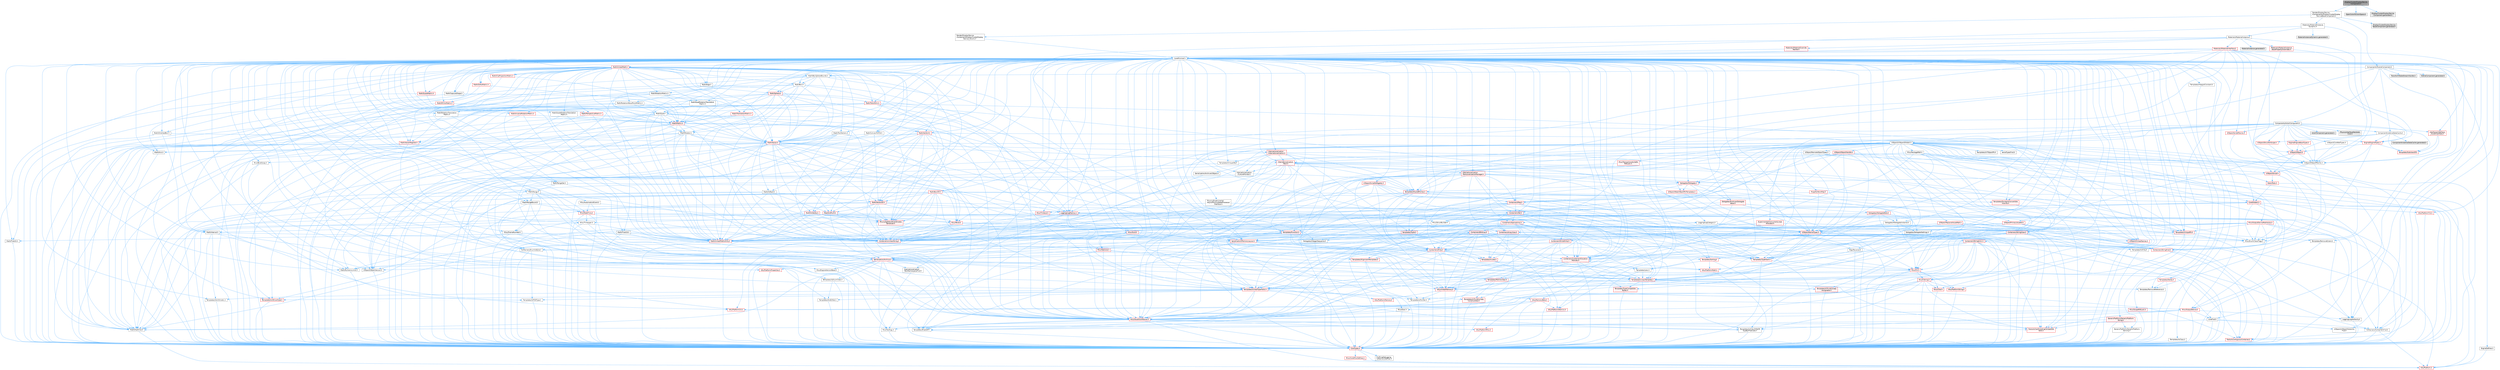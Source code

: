 digraph "DisplayClusterDisplayDeviceComponent.h"
{
 // INTERACTIVE_SVG=YES
 // LATEX_PDF_SIZE
  bgcolor="transparent";
  edge [fontname=Helvetica,fontsize=10,labelfontname=Helvetica,labelfontsize=10];
  node [fontname=Helvetica,fontsize=10,shape=box,height=0.2,width=0.4];
  Node1 [id="Node000001",label="DisplayClusterDisplayDevice\lComponent.h",height=0.2,width=0.4,color="gray40", fillcolor="grey60", style="filled", fontcolor="black",tooltip=" "];
  Node1 -> Node2 [id="edge1_Node000001_Node000002",color="steelblue1",style="solid",tooltip=" "];
  Node2 [id="Node000002",label="Render/DisplayDevice\l/Components/DisplayClusterDisplay\lDeviceBaseComponent.h",height=0.2,width=0.4,color="grey40", fillcolor="white", style="filled",URL="$d6/d67/DisplayClusterDisplayDeviceBaseComponent_8h.html",tooltip=" "];
  Node2 -> Node3 [id="edge2_Node000002_Node000003",color="steelblue1",style="solid",tooltip=" "];
  Node3 [id="Node000003",label="Render/DisplayDevice\l/Containers/DisplayClusterDisplay\lDevice_Enums.h",height=0.2,width=0.4,color="grey40", fillcolor="white", style="filled",URL="$d0/d64/DisplayClusterDisplayDevice__Enums_8h.html",tooltip=" "];
  Node3 -> Node4 [id="edge3_Node000003_Node000004",color="steelblue1",style="solid",tooltip=" "];
  Node4 [id="Node000004",label="CoreMinimal.h",height=0.2,width=0.4,color="grey40", fillcolor="white", style="filled",URL="$d7/d67/CoreMinimal_8h.html",tooltip=" "];
  Node4 -> Node5 [id="edge4_Node000004_Node000005",color="steelblue1",style="solid",tooltip=" "];
  Node5 [id="Node000005",label="CoreTypes.h",height=0.2,width=0.4,color="red", fillcolor="#FFF0F0", style="filled",URL="$dc/dec/CoreTypes_8h.html",tooltip=" "];
  Node5 -> Node6 [id="edge5_Node000005_Node000006",color="steelblue1",style="solid",tooltip=" "];
  Node6 [id="Node000006",label="HAL/Platform.h",height=0.2,width=0.4,color="red", fillcolor="#FFF0F0", style="filled",URL="$d9/dd0/Platform_8h.html",tooltip=" "];
  Node5 -> Node16 [id="edge6_Node000005_Node000016",color="steelblue1",style="solid",tooltip=" "];
  Node16 [id="Node000016",label="ProfilingDebugging\l/UMemoryDefines.h",height=0.2,width=0.4,color="grey40", fillcolor="white", style="filled",URL="$d2/da2/UMemoryDefines_8h.html",tooltip=" "];
  Node5 -> Node17 [id="edge7_Node000005_Node000017",color="steelblue1",style="solid",tooltip=" "];
  Node17 [id="Node000017",label="Misc/CoreMiscDefines.h",height=0.2,width=0.4,color="red", fillcolor="#FFF0F0", style="filled",URL="$da/d38/CoreMiscDefines_8h.html",tooltip=" "];
  Node17 -> Node6 [id="edge8_Node000017_Node000006",color="steelblue1",style="solid",tooltip=" "];
  Node4 -> Node19 [id="edge9_Node000004_Node000019",color="steelblue1",style="solid",tooltip=" "];
  Node19 [id="Node000019",label="CoreFwd.h",height=0.2,width=0.4,color="grey40", fillcolor="white", style="filled",URL="$d1/d1e/CoreFwd_8h.html",tooltip=" "];
  Node19 -> Node5 [id="edge10_Node000019_Node000005",color="steelblue1",style="solid",tooltip=" "];
  Node19 -> Node20 [id="edge11_Node000019_Node000020",color="steelblue1",style="solid",tooltip=" "];
  Node20 [id="Node000020",label="Containers/ContainersFwd.h",height=0.2,width=0.4,color="grey40", fillcolor="white", style="filled",URL="$d4/d0a/ContainersFwd_8h.html",tooltip=" "];
  Node20 -> Node6 [id="edge12_Node000020_Node000006",color="steelblue1",style="solid",tooltip=" "];
  Node20 -> Node5 [id="edge13_Node000020_Node000005",color="steelblue1",style="solid",tooltip=" "];
  Node20 -> Node21 [id="edge14_Node000020_Node000021",color="steelblue1",style="solid",tooltip=" "];
  Node21 [id="Node000021",label="Traits/IsContiguousContainer.h",height=0.2,width=0.4,color="red", fillcolor="#FFF0F0", style="filled",URL="$d5/d3c/IsContiguousContainer_8h.html",tooltip=" "];
  Node21 -> Node5 [id="edge15_Node000021_Node000005",color="steelblue1",style="solid",tooltip=" "];
  Node19 -> Node24 [id="edge16_Node000019_Node000024",color="steelblue1",style="solid",tooltip=" "];
  Node24 [id="Node000024",label="Math/MathFwd.h",height=0.2,width=0.4,color="grey40", fillcolor="white", style="filled",URL="$d2/d10/MathFwd_8h.html",tooltip=" "];
  Node24 -> Node6 [id="edge17_Node000024_Node000006",color="steelblue1",style="solid",tooltip=" "];
  Node19 -> Node25 [id="edge18_Node000019_Node000025",color="steelblue1",style="solid",tooltip=" "];
  Node25 [id="Node000025",label="UObject/UObjectHierarchy\lFwd.h",height=0.2,width=0.4,color="grey40", fillcolor="white", style="filled",URL="$d3/d13/UObjectHierarchyFwd_8h.html",tooltip=" "];
  Node4 -> Node25 [id="edge19_Node000004_Node000025",color="steelblue1",style="solid",tooltip=" "];
  Node4 -> Node20 [id="edge20_Node000004_Node000020",color="steelblue1",style="solid",tooltip=" "];
  Node4 -> Node26 [id="edge21_Node000004_Node000026",color="steelblue1",style="solid",tooltip=" "];
  Node26 [id="Node000026",label="Misc/VarArgs.h",height=0.2,width=0.4,color="grey40", fillcolor="white", style="filled",URL="$d5/d6f/VarArgs_8h.html",tooltip=" "];
  Node26 -> Node5 [id="edge22_Node000026_Node000005",color="steelblue1",style="solid",tooltip=" "];
  Node4 -> Node27 [id="edge23_Node000004_Node000027",color="steelblue1",style="solid",tooltip=" "];
  Node27 [id="Node000027",label="Logging/LogVerbosity.h",height=0.2,width=0.4,color="grey40", fillcolor="white", style="filled",URL="$d2/d8f/LogVerbosity_8h.html",tooltip=" "];
  Node27 -> Node5 [id="edge24_Node000027_Node000005",color="steelblue1",style="solid",tooltip=" "];
  Node4 -> Node28 [id="edge25_Node000004_Node000028",color="steelblue1",style="solid",tooltip=" "];
  Node28 [id="Node000028",label="Misc/OutputDevice.h",height=0.2,width=0.4,color="red", fillcolor="#FFF0F0", style="filled",URL="$d7/d32/OutputDevice_8h.html",tooltip=" "];
  Node28 -> Node19 [id="edge26_Node000028_Node000019",color="steelblue1",style="solid",tooltip=" "];
  Node28 -> Node5 [id="edge27_Node000028_Node000005",color="steelblue1",style="solid",tooltip=" "];
  Node28 -> Node27 [id="edge28_Node000028_Node000027",color="steelblue1",style="solid",tooltip=" "];
  Node28 -> Node26 [id="edge29_Node000028_Node000026",color="steelblue1",style="solid",tooltip=" "];
  Node28 -> Node29 [id="edge30_Node000028_Node000029",color="steelblue1",style="solid",tooltip=" "];
  Node29 [id="Node000029",label="Templates/IsArrayOrRefOf\lTypeByPredicate.h",height=0.2,width=0.4,color="grey40", fillcolor="white", style="filled",URL="$d6/da1/IsArrayOrRefOfTypeByPredicate_8h.html",tooltip=" "];
  Node29 -> Node5 [id="edge31_Node000029_Node000005",color="steelblue1",style="solid",tooltip=" "];
  Node28 -> Node32 [id="edge32_Node000028_Node000032",color="steelblue1",style="solid",tooltip=" "];
  Node32 [id="Node000032",label="Traits/IsCharEncodingCompatible\lWith.h",height=0.2,width=0.4,color="red", fillcolor="#FFF0F0", style="filled",URL="$df/dd1/IsCharEncodingCompatibleWith_8h.html",tooltip=" "];
  Node4 -> Node34 [id="edge33_Node000004_Node000034",color="steelblue1",style="solid",tooltip=" "];
  Node34 [id="Node000034",label="HAL/PlatformCrt.h",height=0.2,width=0.4,color="red", fillcolor="#FFF0F0", style="filled",URL="$d8/d75/PlatformCrt_8h.html",tooltip=" "];
  Node4 -> Node44 [id="edge34_Node000004_Node000044",color="steelblue1",style="solid",tooltip=" "];
  Node44 [id="Node000044",label="HAL/PlatformMisc.h",height=0.2,width=0.4,color="red", fillcolor="#FFF0F0", style="filled",URL="$d0/df5/PlatformMisc_8h.html",tooltip=" "];
  Node44 -> Node5 [id="edge35_Node000044_Node000005",color="steelblue1",style="solid",tooltip=" "];
  Node4 -> Node63 [id="edge36_Node000004_Node000063",color="steelblue1",style="solid",tooltip=" "];
  Node63 [id="Node000063",label="Misc/AssertionMacros.h",height=0.2,width=0.4,color="red", fillcolor="#FFF0F0", style="filled",URL="$d0/dfa/AssertionMacros_8h.html",tooltip=" "];
  Node63 -> Node5 [id="edge37_Node000063_Node000005",color="steelblue1",style="solid",tooltip=" "];
  Node63 -> Node6 [id="edge38_Node000063_Node000006",color="steelblue1",style="solid",tooltip=" "];
  Node63 -> Node44 [id="edge39_Node000063_Node000044",color="steelblue1",style="solid",tooltip=" "];
  Node63 -> Node64 [id="edge40_Node000063_Node000064",color="steelblue1",style="solid",tooltip=" "];
  Node64 [id="Node000064",label="Templates/EnableIf.h",height=0.2,width=0.4,color="grey40", fillcolor="white", style="filled",URL="$d7/d60/EnableIf_8h.html",tooltip=" "];
  Node64 -> Node5 [id="edge41_Node000064_Node000005",color="steelblue1",style="solid",tooltip=" "];
  Node63 -> Node29 [id="edge42_Node000063_Node000029",color="steelblue1",style="solid",tooltip=" "];
  Node63 -> Node32 [id="edge43_Node000063_Node000032",color="steelblue1",style="solid",tooltip=" "];
  Node63 -> Node26 [id="edge44_Node000063_Node000026",color="steelblue1",style="solid",tooltip=" "];
  Node4 -> Node72 [id="edge45_Node000004_Node000072",color="steelblue1",style="solid",tooltip=" "];
  Node72 [id="Node000072",label="Templates/IsPointer.h",height=0.2,width=0.4,color="grey40", fillcolor="white", style="filled",URL="$d7/d05/IsPointer_8h.html",tooltip=" "];
  Node72 -> Node5 [id="edge46_Node000072_Node000005",color="steelblue1",style="solid",tooltip=" "];
  Node4 -> Node73 [id="edge47_Node000004_Node000073",color="steelblue1",style="solid",tooltip=" "];
  Node73 [id="Node000073",label="HAL/PlatformMemory.h",height=0.2,width=0.4,color="red", fillcolor="#FFF0F0", style="filled",URL="$de/d68/PlatformMemory_8h.html",tooltip=" "];
  Node73 -> Node5 [id="edge48_Node000073_Node000005",color="steelblue1",style="solid",tooltip=" "];
  Node4 -> Node56 [id="edge49_Node000004_Node000056",color="steelblue1",style="solid",tooltip=" "];
  Node56 [id="Node000056",label="HAL/PlatformAtomics.h",height=0.2,width=0.4,color="red", fillcolor="#FFF0F0", style="filled",URL="$d3/d36/PlatformAtomics_8h.html",tooltip=" "];
  Node56 -> Node5 [id="edge50_Node000056_Node000005",color="steelblue1",style="solid",tooltip=" "];
  Node4 -> Node78 [id="edge51_Node000004_Node000078",color="steelblue1",style="solid",tooltip=" "];
  Node78 [id="Node000078",label="Misc/Exec.h",height=0.2,width=0.4,color="grey40", fillcolor="white", style="filled",URL="$de/ddb/Exec_8h.html",tooltip=" "];
  Node78 -> Node5 [id="edge52_Node000078_Node000005",color="steelblue1",style="solid",tooltip=" "];
  Node78 -> Node63 [id="edge53_Node000078_Node000063",color="steelblue1",style="solid",tooltip=" "];
  Node4 -> Node79 [id="edge54_Node000004_Node000079",color="steelblue1",style="solid",tooltip=" "];
  Node79 [id="Node000079",label="HAL/MemoryBase.h",height=0.2,width=0.4,color="red", fillcolor="#FFF0F0", style="filled",URL="$d6/d9f/MemoryBase_8h.html",tooltip=" "];
  Node79 -> Node5 [id="edge55_Node000079_Node000005",color="steelblue1",style="solid",tooltip=" "];
  Node79 -> Node56 [id="edge56_Node000079_Node000056",color="steelblue1",style="solid",tooltip=" "];
  Node79 -> Node34 [id="edge57_Node000079_Node000034",color="steelblue1",style="solid",tooltip=" "];
  Node79 -> Node78 [id="edge58_Node000079_Node000078",color="steelblue1",style="solid",tooltip=" "];
  Node79 -> Node28 [id="edge59_Node000079_Node000028",color="steelblue1",style="solid",tooltip=" "];
  Node4 -> Node89 [id="edge60_Node000004_Node000089",color="steelblue1",style="solid",tooltip=" "];
  Node89 [id="Node000089",label="HAL/UnrealMemory.h",height=0.2,width=0.4,color="red", fillcolor="#FFF0F0", style="filled",URL="$d9/d96/UnrealMemory_8h.html",tooltip=" "];
  Node89 -> Node5 [id="edge61_Node000089_Node000005",color="steelblue1",style="solid",tooltip=" "];
  Node89 -> Node79 [id="edge62_Node000089_Node000079",color="steelblue1",style="solid",tooltip=" "];
  Node89 -> Node73 [id="edge63_Node000089_Node000073",color="steelblue1",style="solid",tooltip=" "];
  Node89 -> Node72 [id="edge64_Node000089_Node000072",color="steelblue1",style="solid",tooltip=" "];
  Node4 -> Node91 [id="edge65_Node000004_Node000091",color="steelblue1",style="solid",tooltip=" "];
  Node91 [id="Node000091",label="Templates/IsArithmetic.h",height=0.2,width=0.4,color="grey40", fillcolor="white", style="filled",URL="$d2/d5d/IsArithmetic_8h.html",tooltip=" "];
  Node91 -> Node5 [id="edge66_Node000091_Node000005",color="steelblue1",style="solid",tooltip=" "];
  Node4 -> Node85 [id="edge67_Node000004_Node000085",color="steelblue1",style="solid",tooltip=" "];
  Node85 [id="Node000085",label="Templates/AndOrNot.h",height=0.2,width=0.4,color="grey40", fillcolor="white", style="filled",URL="$db/d0a/AndOrNot_8h.html",tooltip=" "];
  Node85 -> Node5 [id="edge68_Node000085_Node000005",color="steelblue1",style="solid",tooltip=" "];
  Node4 -> Node92 [id="edge69_Node000004_Node000092",color="steelblue1",style="solid",tooltip=" "];
  Node92 [id="Node000092",label="Templates/IsPODType.h",height=0.2,width=0.4,color="grey40", fillcolor="white", style="filled",URL="$d7/db1/IsPODType_8h.html",tooltip=" "];
  Node92 -> Node5 [id="edge70_Node000092_Node000005",color="steelblue1",style="solid",tooltip=" "];
  Node4 -> Node93 [id="edge71_Node000004_Node000093",color="steelblue1",style="solid",tooltip=" "];
  Node93 [id="Node000093",label="Templates/IsUECoreType.h",height=0.2,width=0.4,color="red", fillcolor="#FFF0F0", style="filled",URL="$d1/db8/IsUECoreType_8h.html",tooltip=" "];
  Node93 -> Node5 [id="edge72_Node000093_Node000005",color="steelblue1",style="solid",tooltip=" "];
  Node4 -> Node86 [id="edge73_Node000004_Node000086",color="steelblue1",style="solid",tooltip=" "];
  Node86 [id="Node000086",label="Templates/IsTriviallyCopy\lConstructible.h",height=0.2,width=0.4,color="red", fillcolor="#FFF0F0", style="filled",URL="$d3/d78/IsTriviallyCopyConstructible_8h.html",tooltip=" "];
  Node86 -> Node5 [id="edge74_Node000086_Node000005",color="steelblue1",style="solid",tooltip=" "];
  Node4 -> Node94 [id="edge75_Node000004_Node000094",color="steelblue1",style="solid",tooltip=" "];
  Node94 [id="Node000094",label="Templates/UnrealTypeTraits.h",height=0.2,width=0.4,color="red", fillcolor="#FFF0F0", style="filled",URL="$d2/d2d/UnrealTypeTraits_8h.html",tooltip=" "];
  Node94 -> Node5 [id="edge76_Node000094_Node000005",color="steelblue1",style="solid",tooltip=" "];
  Node94 -> Node72 [id="edge77_Node000094_Node000072",color="steelblue1",style="solid",tooltip=" "];
  Node94 -> Node63 [id="edge78_Node000094_Node000063",color="steelblue1",style="solid",tooltip=" "];
  Node94 -> Node85 [id="edge79_Node000094_Node000085",color="steelblue1",style="solid",tooltip=" "];
  Node94 -> Node64 [id="edge80_Node000094_Node000064",color="steelblue1",style="solid",tooltip=" "];
  Node94 -> Node91 [id="edge81_Node000094_Node000091",color="steelblue1",style="solid",tooltip=" "];
  Node94 -> Node92 [id="edge82_Node000094_Node000092",color="steelblue1",style="solid",tooltip=" "];
  Node94 -> Node93 [id="edge83_Node000094_Node000093",color="steelblue1",style="solid",tooltip=" "];
  Node94 -> Node86 [id="edge84_Node000094_Node000086",color="steelblue1",style="solid",tooltip=" "];
  Node4 -> Node64 [id="edge85_Node000004_Node000064",color="steelblue1",style="solid",tooltip=" "];
  Node4 -> Node96 [id="edge86_Node000004_Node000096",color="steelblue1",style="solid",tooltip=" "];
  Node96 [id="Node000096",label="Templates/RemoveReference.h",height=0.2,width=0.4,color="grey40", fillcolor="white", style="filled",URL="$da/dbe/RemoveReference_8h.html",tooltip=" "];
  Node96 -> Node5 [id="edge87_Node000096_Node000005",color="steelblue1",style="solid",tooltip=" "];
  Node4 -> Node97 [id="edge88_Node000004_Node000097",color="steelblue1",style="solid",tooltip=" "];
  Node97 [id="Node000097",label="Templates/IntegralConstant.h",height=0.2,width=0.4,color="grey40", fillcolor="white", style="filled",URL="$db/d1b/IntegralConstant_8h.html",tooltip=" "];
  Node97 -> Node5 [id="edge89_Node000097_Node000005",color="steelblue1",style="solid",tooltip=" "];
  Node4 -> Node98 [id="edge90_Node000004_Node000098",color="steelblue1",style="solid",tooltip=" "];
  Node98 [id="Node000098",label="Templates/IsClass.h",height=0.2,width=0.4,color="grey40", fillcolor="white", style="filled",URL="$db/dcb/IsClass_8h.html",tooltip=" "];
  Node98 -> Node5 [id="edge91_Node000098_Node000005",color="steelblue1",style="solid",tooltip=" "];
  Node4 -> Node99 [id="edge92_Node000004_Node000099",color="steelblue1",style="solid",tooltip=" "];
  Node99 [id="Node000099",label="Templates/TypeCompatible\lBytes.h",height=0.2,width=0.4,color="red", fillcolor="#FFF0F0", style="filled",URL="$df/d0a/TypeCompatibleBytes_8h.html",tooltip=" "];
  Node99 -> Node5 [id="edge93_Node000099_Node000005",color="steelblue1",style="solid",tooltip=" "];
  Node4 -> Node21 [id="edge94_Node000004_Node000021",color="steelblue1",style="solid",tooltip=" "];
  Node4 -> Node100 [id="edge95_Node000004_Node000100",color="steelblue1",style="solid",tooltip=" "];
  Node100 [id="Node000100",label="Templates/UnrealTemplate.h",height=0.2,width=0.4,color="red", fillcolor="#FFF0F0", style="filled",URL="$d4/d24/UnrealTemplate_8h.html",tooltip=" "];
  Node100 -> Node5 [id="edge96_Node000100_Node000005",color="steelblue1",style="solid",tooltip=" "];
  Node100 -> Node72 [id="edge97_Node000100_Node000072",color="steelblue1",style="solid",tooltip=" "];
  Node100 -> Node89 [id="edge98_Node000100_Node000089",color="steelblue1",style="solid",tooltip=" "];
  Node100 -> Node94 [id="edge99_Node000100_Node000094",color="steelblue1",style="solid",tooltip=" "];
  Node100 -> Node96 [id="edge100_Node000100_Node000096",color="steelblue1",style="solid",tooltip=" "];
  Node100 -> Node99 [id="edge101_Node000100_Node000099",color="steelblue1",style="solid",tooltip=" "];
  Node100 -> Node21 [id="edge102_Node000100_Node000021",color="steelblue1",style="solid",tooltip=" "];
  Node4 -> Node49 [id="edge103_Node000004_Node000049",color="steelblue1",style="solid",tooltip=" "];
  Node49 [id="Node000049",label="Math/NumericLimits.h",height=0.2,width=0.4,color="grey40", fillcolor="white", style="filled",URL="$df/d1b/NumericLimits_8h.html",tooltip=" "];
  Node49 -> Node5 [id="edge104_Node000049_Node000005",color="steelblue1",style="solid",tooltip=" "];
  Node4 -> Node104 [id="edge105_Node000004_Node000104",color="steelblue1",style="solid",tooltip=" "];
  Node104 [id="Node000104",label="HAL/PlatformMath.h",height=0.2,width=0.4,color="red", fillcolor="#FFF0F0", style="filled",URL="$dc/d53/PlatformMath_8h.html",tooltip=" "];
  Node104 -> Node5 [id="edge106_Node000104_Node000005",color="steelblue1",style="solid",tooltip=" "];
  Node4 -> Node87 [id="edge107_Node000004_Node000087",color="steelblue1",style="solid",tooltip=" "];
  Node87 [id="Node000087",label="Templates/IsTriviallyCopy\lAssignable.h",height=0.2,width=0.4,color="red", fillcolor="#FFF0F0", style="filled",URL="$d2/df2/IsTriviallyCopyAssignable_8h.html",tooltip=" "];
  Node87 -> Node5 [id="edge108_Node000087_Node000005",color="steelblue1",style="solid",tooltip=" "];
  Node4 -> Node112 [id="edge109_Node000004_Node000112",color="steelblue1",style="solid",tooltip=" "];
  Node112 [id="Node000112",label="Templates/MemoryOps.h",height=0.2,width=0.4,color="red", fillcolor="#FFF0F0", style="filled",URL="$db/dea/MemoryOps_8h.html",tooltip=" "];
  Node112 -> Node5 [id="edge110_Node000112_Node000005",color="steelblue1",style="solid",tooltip=" "];
  Node112 -> Node89 [id="edge111_Node000112_Node000089",color="steelblue1",style="solid",tooltip=" "];
  Node112 -> Node87 [id="edge112_Node000112_Node000087",color="steelblue1",style="solid",tooltip=" "];
  Node112 -> Node86 [id="edge113_Node000112_Node000086",color="steelblue1",style="solid",tooltip=" "];
  Node112 -> Node94 [id="edge114_Node000112_Node000094",color="steelblue1",style="solid",tooltip=" "];
  Node4 -> Node113 [id="edge115_Node000004_Node000113",color="steelblue1",style="solid",tooltip=" "];
  Node113 [id="Node000113",label="Containers/ContainerAllocation\lPolicies.h",height=0.2,width=0.4,color="red", fillcolor="#FFF0F0", style="filled",URL="$d7/dff/ContainerAllocationPolicies_8h.html",tooltip=" "];
  Node113 -> Node5 [id="edge116_Node000113_Node000005",color="steelblue1",style="solid",tooltip=" "];
  Node113 -> Node113 [id="edge117_Node000113_Node000113",color="steelblue1",style="solid",tooltip=" "];
  Node113 -> Node104 [id="edge118_Node000113_Node000104",color="steelblue1",style="solid",tooltip=" "];
  Node113 -> Node89 [id="edge119_Node000113_Node000089",color="steelblue1",style="solid",tooltip=" "];
  Node113 -> Node49 [id="edge120_Node000113_Node000049",color="steelblue1",style="solid",tooltip=" "];
  Node113 -> Node63 [id="edge121_Node000113_Node000063",color="steelblue1",style="solid",tooltip=" "];
  Node113 -> Node112 [id="edge122_Node000113_Node000112",color="steelblue1",style="solid",tooltip=" "];
  Node113 -> Node99 [id="edge123_Node000113_Node000099",color="steelblue1",style="solid",tooltip=" "];
  Node4 -> Node116 [id="edge124_Node000004_Node000116",color="steelblue1",style="solid",tooltip=" "];
  Node116 [id="Node000116",label="Templates/IsEnumClass.h",height=0.2,width=0.4,color="grey40", fillcolor="white", style="filled",URL="$d7/d15/IsEnumClass_8h.html",tooltip=" "];
  Node116 -> Node5 [id="edge125_Node000116_Node000005",color="steelblue1",style="solid",tooltip=" "];
  Node116 -> Node85 [id="edge126_Node000116_Node000085",color="steelblue1",style="solid",tooltip=" "];
  Node4 -> Node117 [id="edge127_Node000004_Node000117",color="steelblue1",style="solid",tooltip=" "];
  Node117 [id="Node000117",label="HAL/PlatformProperties.h",height=0.2,width=0.4,color="red", fillcolor="#FFF0F0", style="filled",URL="$d9/db0/PlatformProperties_8h.html",tooltip=" "];
  Node117 -> Node5 [id="edge128_Node000117_Node000005",color="steelblue1",style="solid",tooltip=" "];
  Node4 -> Node120 [id="edge129_Node000004_Node000120",color="steelblue1",style="solid",tooltip=" "];
  Node120 [id="Node000120",label="Misc/EngineVersionBase.h",height=0.2,width=0.4,color="grey40", fillcolor="white", style="filled",URL="$d5/d2b/EngineVersionBase_8h.html",tooltip=" "];
  Node120 -> Node5 [id="edge130_Node000120_Node000005",color="steelblue1",style="solid",tooltip=" "];
  Node4 -> Node121 [id="edge131_Node000004_Node000121",color="steelblue1",style="solid",tooltip=" "];
  Node121 [id="Node000121",label="Internationalization\l/TextNamespaceFwd.h",height=0.2,width=0.4,color="grey40", fillcolor="white", style="filled",URL="$d8/d97/TextNamespaceFwd_8h.html",tooltip=" "];
  Node121 -> Node5 [id="edge132_Node000121_Node000005",color="steelblue1",style="solid",tooltip=" "];
  Node4 -> Node122 [id="edge133_Node000004_Node000122",color="steelblue1",style="solid",tooltip=" "];
  Node122 [id="Node000122",label="Serialization/Archive.h",height=0.2,width=0.4,color="red", fillcolor="#FFF0F0", style="filled",URL="$d7/d3b/Archive_8h.html",tooltip=" "];
  Node122 -> Node19 [id="edge134_Node000122_Node000019",color="steelblue1",style="solid",tooltip=" "];
  Node122 -> Node5 [id="edge135_Node000122_Node000005",color="steelblue1",style="solid",tooltip=" "];
  Node122 -> Node117 [id="edge136_Node000122_Node000117",color="steelblue1",style="solid",tooltip=" "];
  Node122 -> Node121 [id="edge137_Node000122_Node000121",color="steelblue1",style="solid",tooltip=" "];
  Node122 -> Node24 [id="edge138_Node000122_Node000024",color="steelblue1",style="solid",tooltip=" "];
  Node122 -> Node63 [id="edge139_Node000122_Node000063",color="steelblue1",style="solid",tooltip=" "];
  Node122 -> Node120 [id="edge140_Node000122_Node000120",color="steelblue1",style="solid",tooltip=" "];
  Node122 -> Node26 [id="edge141_Node000122_Node000026",color="steelblue1",style="solid",tooltip=" "];
  Node122 -> Node64 [id="edge142_Node000122_Node000064",color="steelblue1",style="solid",tooltip=" "];
  Node122 -> Node29 [id="edge143_Node000122_Node000029",color="steelblue1",style="solid",tooltip=" "];
  Node122 -> Node116 [id="edge144_Node000122_Node000116",color="steelblue1",style="solid",tooltip=" "];
  Node122 -> Node100 [id="edge145_Node000122_Node000100",color="steelblue1",style="solid",tooltip=" "];
  Node122 -> Node32 [id="edge146_Node000122_Node000032",color="steelblue1",style="solid",tooltip=" "];
  Node122 -> Node125 [id="edge147_Node000122_Node000125",color="steelblue1",style="solid",tooltip=" "];
  Node125 [id="Node000125",label="UObject/ObjectVersion.h",height=0.2,width=0.4,color="grey40", fillcolor="white", style="filled",URL="$da/d63/ObjectVersion_8h.html",tooltip=" "];
  Node125 -> Node5 [id="edge148_Node000125_Node000005",color="steelblue1",style="solid",tooltip=" "];
  Node4 -> Node126 [id="edge149_Node000004_Node000126",color="steelblue1",style="solid",tooltip=" "];
  Node126 [id="Node000126",label="Templates/Less.h",height=0.2,width=0.4,color="grey40", fillcolor="white", style="filled",URL="$de/dc8/Less_8h.html",tooltip=" "];
  Node126 -> Node5 [id="edge150_Node000126_Node000005",color="steelblue1",style="solid",tooltip=" "];
  Node126 -> Node100 [id="edge151_Node000126_Node000100",color="steelblue1",style="solid",tooltip=" "];
  Node4 -> Node127 [id="edge152_Node000004_Node000127",color="steelblue1",style="solid",tooltip=" "];
  Node127 [id="Node000127",label="Templates/Sorting.h",height=0.2,width=0.4,color="red", fillcolor="#FFF0F0", style="filled",URL="$d3/d9e/Sorting_8h.html",tooltip=" "];
  Node127 -> Node5 [id="edge153_Node000127_Node000005",color="steelblue1",style="solid",tooltip=" "];
  Node127 -> Node104 [id="edge154_Node000127_Node000104",color="steelblue1",style="solid",tooltip=" "];
  Node127 -> Node126 [id="edge155_Node000127_Node000126",color="steelblue1",style="solid",tooltip=" "];
  Node4 -> Node138 [id="edge156_Node000004_Node000138",color="steelblue1",style="solid",tooltip=" "];
  Node138 [id="Node000138",label="Misc/Char.h",height=0.2,width=0.4,color="red", fillcolor="#FFF0F0", style="filled",URL="$d0/d58/Char_8h.html",tooltip=" "];
  Node138 -> Node5 [id="edge157_Node000138_Node000005",color="steelblue1",style="solid",tooltip=" "];
  Node4 -> Node141 [id="edge158_Node000004_Node000141",color="steelblue1",style="solid",tooltip=" "];
  Node141 [id="Node000141",label="GenericPlatform/GenericPlatform\lStricmp.h",height=0.2,width=0.4,color="grey40", fillcolor="white", style="filled",URL="$d2/d86/GenericPlatformStricmp_8h.html",tooltip=" "];
  Node141 -> Node5 [id="edge159_Node000141_Node000005",color="steelblue1",style="solid",tooltip=" "];
  Node4 -> Node142 [id="edge160_Node000004_Node000142",color="steelblue1",style="solid",tooltip=" "];
  Node142 [id="Node000142",label="GenericPlatform/GenericPlatform\lString.h",height=0.2,width=0.4,color="red", fillcolor="#FFF0F0", style="filled",URL="$dd/d20/GenericPlatformString_8h.html",tooltip=" "];
  Node142 -> Node5 [id="edge161_Node000142_Node000005",color="steelblue1",style="solid",tooltip=" "];
  Node142 -> Node141 [id="edge162_Node000142_Node000141",color="steelblue1",style="solid",tooltip=" "];
  Node142 -> Node64 [id="edge163_Node000142_Node000064",color="steelblue1",style="solid",tooltip=" "];
  Node142 -> Node32 [id="edge164_Node000142_Node000032",color="steelblue1",style="solid",tooltip=" "];
  Node4 -> Node75 [id="edge165_Node000004_Node000075",color="steelblue1",style="solid",tooltip=" "];
  Node75 [id="Node000075",label="HAL/PlatformString.h",height=0.2,width=0.4,color="red", fillcolor="#FFF0F0", style="filled",URL="$db/db5/PlatformString_8h.html",tooltip=" "];
  Node75 -> Node5 [id="edge166_Node000075_Node000005",color="steelblue1",style="solid",tooltip=" "];
  Node4 -> Node145 [id="edge167_Node000004_Node000145",color="steelblue1",style="solid",tooltip=" "];
  Node145 [id="Node000145",label="Misc/CString.h",height=0.2,width=0.4,color="red", fillcolor="#FFF0F0", style="filled",URL="$d2/d49/CString_8h.html",tooltip=" "];
  Node145 -> Node5 [id="edge168_Node000145_Node000005",color="steelblue1",style="solid",tooltip=" "];
  Node145 -> Node34 [id="edge169_Node000145_Node000034",color="steelblue1",style="solid",tooltip=" "];
  Node145 -> Node75 [id="edge170_Node000145_Node000075",color="steelblue1",style="solid",tooltip=" "];
  Node145 -> Node63 [id="edge171_Node000145_Node000063",color="steelblue1",style="solid",tooltip=" "];
  Node145 -> Node138 [id="edge172_Node000145_Node000138",color="steelblue1",style="solid",tooltip=" "];
  Node145 -> Node26 [id="edge173_Node000145_Node000026",color="steelblue1",style="solid",tooltip=" "];
  Node145 -> Node29 [id="edge174_Node000145_Node000029",color="steelblue1",style="solid",tooltip=" "];
  Node145 -> Node32 [id="edge175_Node000145_Node000032",color="steelblue1",style="solid",tooltip=" "];
  Node4 -> Node146 [id="edge176_Node000004_Node000146",color="steelblue1",style="solid",tooltip=" "];
  Node146 [id="Node000146",label="Misc/Crc.h",height=0.2,width=0.4,color="red", fillcolor="#FFF0F0", style="filled",URL="$d4/dd2/Crc_8h.html",tooltip=" "];
  Node146 -> Node5 [id="edge177_Node000146_Node000005",color="steelblue1",style="solid",tooltip=" "];
  Node146 -> Node75 [id="edge178_Node000146_Node000075",color="steelblue1",style="solid",tooltip=" "];
  Node146 -> Node63 [id="edge179_Node000146_Node000063",color="steelblue1",style="solid",tooltip=" "];
  Node146 -> Node145 [id="edge180_Node000146_Node000145",color="steelblue1",style="solid",tooltip=" "];
  Node146 -> Node138 [id="edge181_Node000146_Node000138",color="steelblue1",style="solid",tooltip=" "];
  Node146 -> Node94 [id="edge182_Node000146_Node000094",color="steelblue1",style="solid",tooltip=" "];
  Node4 -> Node137 [id="edge183_Node000004_Node000137",color="steelblue1",style="solid",tooltip=" "];
  Node137 [id="Node000137",label="Math/UnrealMathUtility.h",height=0.2,width=0.4,color="red", fillcolor="#FFF0F0", style="filled",URL="$db/db8/UnrealMathUtility_8h.html",tooltip=" "];
  Node137 -> Node5 [id="edge184_Node000137_Node000005",color="steelblue1",style="solid",tooltip=" "];
  Node137 -> Node63 [id="edge185_Node000137_Node000063",color="steelblue1",style="solid",tooltip=" "];
  Node137 -> Node104 [id="edge186_Node000137_Node000104",color="steelblue1",style="solid",tooltip=" "];
  Node137 -> Node24 [id="edge187_Node000137_Node000024",color="steelblue1",style="solid",tooltip=" "];
  Node4 -> Node147 [id="edge188_Node000004_Node000147",color="steelblue1",style="solid",tooltip=" "];
  Node147 [id="Node000147",label="Containers/UnrealString.h",height=0.2,width=0.4,color="red", fillcolor="#FFF0F0", style="filled",URL="$d5/dba/UnrealString_8h.html",tooltip=" "];
  Node4 -> Node151 [id="edge189_Node000004_Node000151",color="steelblue1",style="solid",tooltip=" "];
  Node151 [id="Node000151",label="Containers/Array.h",height=0.2,width=0.4,color="red", fillcolor="#FFF0F0", style="filled",URL="$df/dd0/Array_8h.html",tooltip=" "];
  Node151 -> Node5 [id="edge190_Node000151_Node000005",color="steelblue1",style="solid",tooltip=" "];
  Node151 -> Node63 [id="edge191_Node000151_Node000063",color="steelblue1",style="solid",tooltip=" "];
  Node151 -> Node89 [id="edge192_Node000151_Node000089",color="steelblue1",style="solid",tooltip=" "];
  Node151 -> Node94 [id="edge193_Node000151_Node000094",color="steelblue1",style="solid",tooltip=" "];
  Node151 -> Node100 [id="edge194_Node000151_Node000100",color="steelblue1",style="solid",tooltip=" "];
  Node151 -> Node113 [id="edge195_Node000151_Node000113",color="steelblue1",style="solid",tooltip=" "];
  Node151 -> Node122 [id="edge196_Node000151_Node000122",color="steelblue1",style="solid",tooltip=" "];
  Node151 -> Node130 [id="edge197_Node000151_Node000130",color="steelblue1",style="solid",tooltip=" "];
  Node130 [id="Node000130",label="Templates/Invoke.h",height=0.2,width=0.4,color="red", fillcolor="#FFF0F0", style="filled",URL="$d7/deb/Invoke_8h.html",tooltip=" "];
  Node130 -> Node5 [id="edge198_Node000130_Node000005",color="steelblue1",style="solid",tooltip=" "];
  Node130 -> Node100 [id="edge199_Node000130_Node000100",color="steelblue1",style="solid",tooltip=" "];
  Node151 -> Node126 [id="edge200_Node000151_Node000126",color="steelblue1",style="solid",tooltip=" "];
  Node151 -> Node127 [id="edge201_Node000151_Node000127",color="steelblue1",style="solid",tooltip=" "];
  Node151 -> Node174 [id="edge202_Node000151_Node000174",color="steelblue1",style="solid",tooltip=" "];
  Node174 [id="Node000174",label="Templates/AlignmentTemplates.h",height=0.2,width=0.4,color="red", fillcolor="#FFF0F0", style="filled",URL="$dd/d32/AlignmentTemplates_8h.html",tooltip=" "];
  Node174 -> Node5 [id="edge203_Node000174_Node000005",color="steelblue1",style="solid",tooltip=" "];
  Node174 -> Node72 [id="edge204_Node000174_Node000072",color="steelblue1",style="solid",tooltip=" "];
  Node4 -> Node175 [id="edge205_Node000004_Node000175",color="steelblue1",style="solid",tooltip=" "];
  Node175 [id="Node000175",label="Misc/FrameNumber.h",height=0.2,width=0.4,color="grey40", fillcolor="white", style="filled",URL="$dd/dbd/FrameNumber_8h.html",tooltip=" "];
  Node175 -> Node5 [id="edge206_Node000175_Node000005",color="steelblue1",style="solid",tooltip=" "];
  Node175 -> Node49 [id="edge207_Node000175_Node000049",color="steelblue1",style="solid",tooltip=" "];
  Node175 -> Node137 [id="edge208_Node000175_Node000137",color="steelblue1",style="solid",tooltip=" "];
  Node175 -> Node64 [id="edge209_Node000175_Node000064",color="steelblue1",style="solid",tooltip=" "];
  Node175 -> Node94 [id="edge210_Node000175_Node000094",color="steelblue1",style="solid",tooltip=" "];
  Node4 -> Node176 [id="edge211_Node000004_Node000176",color="steelblue1",style="solid",tooltip=" "];
  Node176 [id="Node000176",label="Misc/Timespan.h",height=0.2,width=0.4,color="grey40", fillcolor="white", style="filled",URL="$da/dd9/Timespan_8h.html",tooltip=" "];
  Node176 -> Node5 [id="edge212_Node000176_Node000005",color="steelblue1",style="solid",tooltip=" "];
  Node176 -> Node177 [id="edge213_Node000176_Node000177",color="steelblue1",style="solid",tooltip=" "];
  Node177 [id="Node000177",label="Math/Interval.h",height=0.2,width=0.4,color="grey40", fillcolor="white", style="filled",URL="$d1/d55/Interval_8h.html",tooltip=" "];
  Node177 -> Node5 [id="edge214_Node000177_Node000005",color="steelblue1",style="solid",tooltip=" "];
  Node177 -> Node91 [id="edge215_Node000177_Node000091",color="steelblue1",style="solid",tooltip=" "];
  Node177 -> Node94 [id="edge216_Node000177_Node000094",color="steelblue1",style="solid",tooltip=" "];
  Node177 -> Node49 [id="edge217_Node000177_Node000049",color="steelblue1",style="solid",tooltip=" "];
  Node177 -> Node137 [id="edge218_Node000177_Node000137",color="steelblue1",style="solid",tooltip=" "];
  Node176 -> Node137 [id="edge219_Node000176_Node000137",color="steelblue1",style="solid",tooltip=" "];
  Node176 -> Node63 [id="edge220_Node000176_Node000063",color="steelblue1",style="solid",tooltip=" "];
  Node4 -> Node178 [id="edge221_Node000004_Node000178",color="steelblue1",style="solid",tooltip=" "];
  Node178 [id="Node000178",label="Containers/StringConv.h",height=0.2,width=0.4,color="red", fillcolor="#FFF0F0", style="filled",URL="$d3/ddf/StringConv_8h.html",tooltip=" "];
  Node178 -> Node5 [id="edge222_Node000178_Node000005",color="steelblue1",style="solid",tooltip=" "];
  Node178 -> Node63 [id="edge223_Node000178_Node000063",color="steelblue1",style="solid",tooltip=" "];
  Node178 -> Node113 [id="edge224_Node000178_Node000113",color="steelblue1",style="solid",tooltip=" "];
  Node178 -> Node151 [id="edge225_Node000178_Node000151",color="steelblue1",style="solid",tooltip=" "];
  Node178 -> Node145 [id="edge226_Node000178_Node000145",color="steelblue1",style="solid",tooltip=" "];
  Node178 -> Node179 [id="edge227_Node000178_Node000179",color="steelblue1",style="solid",tooltip=" "];
  Node179 [id="Node000179",label="Templates/IsArray.h",height=0.2,width=0.4,color="grey40", fillcolor="white", style="filled",URL="$d8/d8d/IsArray_8h.html",tooltip=" "];
  Node179 -> Node5 [id="edge228_Node000179_Node000005",color="steelblue1",style="solid",tooltip=" "];
  Node178 -> Node100 [id="edge229_Node000178_Node000100",color="steelblue1",style="solid",tooltip=" "];
  Node178 -> Node94 [id="edge230_Node000178_Node000094",color="steelblue1",style="solid",tooltip=" "];
  Node178 -> Node32 [id="edge231_Node000178_Node000032",color="steelblue1",style="solid",tooltip=" "];
  Node178 -> Node21 [id="edge232_Node000178_Node000021",color="steelblue1",style="solid",tooltip=" "];
  Node4 -> Node180 [id="edge233_Node000004_Node000180",color="steelblue1",style="solid",tooltip=" "];
  Node180 [id="Node000180",label="UObject/UnrealNames.h",height=0.2,width=0.4,color="red", fillcolor="#FFF0F0", style="filled",URL="$d8/db1/UnrealNames_8h.html",tooltip=" "];
  Node180 -> Node5 [id="edge234_Node000180_Node000005",color="steelblue1",style="solid",tooltip=" "];
  Node4 -> Node182 [id="edge235_Node000004_Node000182",color="steelblue1",style="solid",tooltip=" "];
  Node182 [id="Node000182",label="UObject/NameTypes.h",height=0.2,width=0.4,color="red", fillcolor="#FFF0F0", style="filled",URL="$d6/d35/NameTypes_8h.html",tooltip=" "];
  Node182 -> Node5 [id="edge236_Node000182_Node000005",color="steelblue1",style="solid",tooltip=" "];
  Node182 -> Node63 [id="edge237_Node000182_Node000063",color="steelblue1",style="solid",tooltip=" "];
  Node182 -> Node89 [id="edge238_Node000182_Node000089",color="steelblue1",style="solid",tooltip=" "];
  Node182 -> Node94 [id="edge239_Node000182_Node000094",color="steelblue1",style="solid",tooltip=" "];
  Node182 -> Node100 [id="edge240_Node000182_Node000100",color="steelblue1",style="solid",tooltip=" "];
  Node182 -> Node147 [id="edge241_Node000182_Node000147",color="steelblue1",style="solid",tooltip=" "];
  Node182 -> Node178 [id="edge242_Node000182_Node000178",color="steelblue1",style="solid",tooltip=" "];
  Node182 -> Node46 [id="edge243_Node000182_Node000046",color="steelblue1",style="solid",tooltip=" "];
  Node46 [id="Node000046",label="Containers/StringFwd.h",height=0.2,width=0.4,color="red", fillcolor="#FFF0F0", style="filled",URL="$df/d37/StringFwd_8h.html",tooltip=" "];
  Node46 -> Node5 [id="edge244_Node000046_Node000005",color="steelblue1",style="solid",tooltip=" "];
  Node46 -> Node21 [id="edge245_Node000046_Node000021",color="steelblue1",style="solid",tooltip=" "];
  Node182 -> Node180 [id="edge246_Node000182_Node000180",color="steelblue1",style="solid",tooltip=" "];
  Node182 -> Node159 [id="edge247_Node000182_Node000159",color="steelblue1",style="solid",tooltip=" "];
  Node159 [id="Node000159",label="Serialization/MemoryLayout.h",height=0.2,width=0.4,color="red", fillcolor="#FFF0F0", style="filled",URL="$d7/d66/MemoryLayout_8h.html",tooltip=" "];
  Node159 -> Node162 [id="edge248_Node000159_Node000162",color="steelblue1",style="solid",tooltip=" "];
  Node162 [id="Node000162",label="Containers/EnumAsByte.h",height=0.2,width=0.4,color="grey40", fillcolor="white", style="filled",URL="$d6/d9a/EnumAsByte_8h.html",tooltip=" "];
  Node162 -> Node5 [id="edge249_Node000162_Node000005",color="steelblue1",style="solid",tooltip=" "];
  Node162 -> Node92 [id="edge250_Node000162_Node000092",color="steelblue1",style="solid",tooltip=" "];
  Node162 -> Node163 [id="edge251_Node000162_Node000163",color="steelblue1",style="solid",tooltip=" "];
  Node163 [id="Node000163",label="Templates/TypeHash.h",height=0.2,width=0.4,color="red", fillcolor="#FFF0F0", style="filled",URL="$d1/d62/TypeHash_8h.html",tooltip=" "];
  Node163 -> Node5 [id="edge252_Node000163_Node000005",color="steelblue1",style="solid",tooltip=" "];
  Node163 -> Node146 [id="edge253_Node000163_Node000146",color="steelblue1",style="solid",tooltip=" "];
  Node159 -> Node46 [id="edge254_Node000159_Node000046",color="steelblue1",style="solid",tooltip=" "];
  Node159 -> Node89 [id="edge255_Node000159_Node000089",color="steelblue1",style="solid",tooltip=" "];
  Node159 -> Node64 [id="edge256_Node000159_Node000064",color="steelblue1",style="solid",tooltip=" "];
  Node159 -> Node100 [id="edge257_Node000159_Node000100",color="steelblue1",style="solid",tooltip=" "];
  Node4 -> Node190 [id="edge258_Node000004_Node000190",color="steelblue1",style="solid",tooltip=" "];
  Node190 [id="Node000190",label="Misc/Parse.h",height=0.2,width=0.4,color="red", fillcolor="#FFF0F0", style="filled",URL="$dc/d71/Parse_8h.html",tooltip=" "];
  Node190 -> Node46 [id="edge259_Node000190_Node000046",color="steelblue1",style="solid",tooltip=" "];
  Node190 -> Node147 [id="edge260_Node000190_Node000147",color="steelblue1",style="solid",tooltip=" "];
  Node190 -> Node5 [id="edge261_Node000190_Node000005",color="steelblue1",style="solid",tooltip=" "];
  Node190 -> Node34 [id="edge262_Node000190_Node000034",color="steelblue1",style="solid",tooltip=" "];
  Node190 -> Node51 [id="edge263_Node000190_Node000051",color="steelblue1",style="solid",tooltip=" "];
  Node51 [id="Node000051",label="Misc/EnumClassFlags.h",height=0.2,width=0.4,color="grey40", fillcolor="white", style="filled",URL="$d8/de7/EnumClassFlags_8h.html",tooltip=" "];
  Node190 -> Node191 [id="edge264_Node000190_Node000191",color="steelblue1",style="solid",tooltip=" "];
  Node191 [id="Node000191",label="Templates/Function.h",height=0.2,width=0.4,color="red", fillcolor="#FFF0F0", style="filled",URL="$df/df5/Function_8h.html",tooltip=" "];
  Node191 -> Node5 [id="edge265_Node000191_Node000005",color="steelblue1",style="solid",tooltip=" "];
  Node191 -> Node63 [id="edge266_Node000191_Node000063",color="steelblue1",style="solid",tooltip=" "];
  Node191 -> Node89 [id="edge267_Node000191_Node000089",color="steelblue1",style="solid",tooltip=" "];
  Node191 -> Node94 [id="edge268_Node000191_Node000094",color="steelblue1",style="solid",tooltip=" "];
  Node191 -> Node130 [id="edge269_Node000191_Node000130",color="steelblue1",style="solid",tooltip=" "];
  Node191 -> Node100 [id="edge270_Node000191_Node000100",color="steelblue1",style="solid",tooltip=" "];
  Node191 -> Node137 [id="edge271_Node000191_Node000137",color="steelblue1",style="solid",tooltip=" "];
  Node4 -> Node174 [id="edge272_Node000004_Node000174",color="steelblue1",style="solid",tooltip=" "];
  Node4 -> Node193 [id="edge273_Node000004_Node000193",color="steelblue1",style="solid",tooltip=" "];
  Node193 [id="Node000193",label="Misc/StructBuilder.h",height=0.2,width=0.4,color="grey40", fillcolor="white", style="filled",URL="$d9/db3/StructBuilder_8h.html",tooltip=" "];
  Node193 -> Node5 [id="edge274_Node000193_Node000005",color="steelblue1",style="solid",tooltip=" "];
  Node193 -> Node137 [id="edge275_Node000193_Node000137",color="steelblue1",style="solid",tooltip=" "];
  Node193 -> Node174 [id="edge276_Node000193_Node000174",color="steelblue1",style="solid",tooltip=" "];
  Node4 -> Node106 [id="edge277_Node000004_Node000106",color="steelblue1",style="solid",tooltip=" "];
  Node106 [id="Node000106",label="Templates/Decay.h",height=0.2,width=0.4,color="red", fillcolor="#FFF0F0", style="filled",URL="$dd/d0f/Decay_8h.html",tooltip=" "];
  Node106 -> Node5 [id="edge278_Node000106_Node000005",color="steelblue1",style="solid",tooltip=" "];
  Node106 -> Node96 [id="edge279_Node000106_Node000096",color="steelblue1",style="solid",tooltip=" "];
  Node4 -> Node194 [id="edge280_Node000004_Node000194",color="steelblue1",style="solid",tooltip=" "];
  Node194 [id="Node000194",label="Templates/PointerIsConvertible\lFromTo.h",height=0.2,width=0.4,color="red", fillcolor="#FFF0F0", style="filled",URL="$d6/d65/PointerIsConvertibleFromTo_8h.html",tooltip=" "];
  Node194 -> Node5 [id="edge281_Node000194_Node000005",color="steelblue1",style="solid",tooltip=" "];
  Node4 -> Node130 [id="edge282_Node000004_Node000130",color="steelblue1",style="solid",tooltip=" "];
  Node4 -> Node191 [id="edge283_Node000004_Node000191",color="steelblue1",style="solid",tooltip=" "];
  Node4 -> Node163 [id="edge284_Node000004_Node000163",color="steelblue1",style="solid",tooltip=" "];
  Node4 -> Node195 [id="edge285_Node000004_Node000195",color="steelblue1",style="solid",tooltip=" "];
  Node195 [id="Node000195",label="Containers/ScriptArray.h",height=0.2,width=0.4,color="red", fillcolor="#FFF0F0", style="filled",URL="$dc/daf/ScriptArray_8h.html",tooltip=" "];
  Node195 -> Node5 [id="edge286_Node000195_Node000005",color="steelblue1",style="solid",tooltip=" "];
  Node195 -> Node63 [id="edge287_Node000195_Node000063",color="steelblue1",style="solid",tooltip=" "];
  Node195 -> Node89 [id="edge288_Node000195_Node000089",color="steelblue1",style="solid",tooltip=" "];
  Node195 -> Node113 [id="edge289_Node000195_Node000113",color="steelblue1",style="solid",tooltip=" "];
  Node195 -> Node151 [id="edge290_Node000195_Node000151",color="steelblue1",style="solid",tooltip=" "];
  Node4 -> Node196 [id="edge291_Node000004_Node000196",color="steelblue1",style="solid",tooltip=" "];
  Node196 [id="Node000196",label="Containers/BitArray.h",height=0.2,width=0.4,color="red", fillcolor="#FFF0F0", style="filled",URL="$d1/de4/BitArray_8h.html",tooltip=" "];
  Node196 -> Node113 [id="edge292_Node000196_Node000113",color="steelblue1",style="solid",tooltip=" "];
  Node196 -> Node5 [id="edge293_Node000196_Node000005",color="steelblue1",style="solid",tooltip=" "];
  Node196 -> Node56 [id="edge294_Node000196_Node000056",color="steelblue1",style="solid",tooltip=" "];
  Node196 -> Node89 [id="edge295_Node000196_Node000089",color="steelblue1",style="solid",tooltip=" "];
  Node196 -> Node137 [id="edge296_Node000196_Node000137",color="steelblue1",style="solid",tooltip=" "];
  Node196 -> Node63 [id="edge297_Node000196_Node000063",color="steelblue1",style="solid",tooltip=" "];
  Node196 -> Node51 [id="edge298_Node000196_Node000051",color="steelblue1",style="solid",tooltip=" "];
  Node196 -> Node122 [id="edge299_Node000196_Node000122",color="steelblue1",style="solid",tooltip=" "];
  Node196 -> Node159 [id="edge300_Node000196_Node000159",color="steelblue1",style="solid",tooltip=" "];
  Node196 -> Node64 [id="edge301_Node000196_Node000064",color="steelblue1",style="solid",tooltip=" "];
  Node196 -> Node130 [id="edge302_Node000196_Node000130",color="steelblue1",style="solid",tooltip=" "];
  Node196 -> Node100 [id="edge303_Node000196_Node000100",color="steelblue1",style="solid",tooltip=" "];
  Node196 -> Node94 [id="edge304_Node000196_Node000094",color="steelblue1",style="solid",tooltip=" "];
  Node4 -> Node197 [id="edge305_Node000004_Node000197",color="steelblue1",style="solid",tooltip=" "];
  Node197 [id="Node000197",label="Containers/SparseArray.h",height=0.2,width=0.4,color="red", fillcolor="#FFF0F0", style="filled",URL="$d5/dbf/SparseArray_8h.html",tooltip=" "];
  Node197 -> Node5 [id="edge306_Node000197_Node000005",color="steelblue1",style="solid",tooltip=" "];
  Node197 -> Node63 [id="edge307_Node000197_Node000063",color="steelblue1",style="solid",tooltip=" "];
  Node197 -> Node89 [id="edge308_Node000197_Node000089",color="steelblue1",style="solid",tooltip=" "];
  Node197 -> Node94 [id="edge309_Node000197_Node000094",color="steelblue1",style="solid",tooltip=" "];
  Node197 -> Node100 [id="edge310_Node000197_Node000100",color="steelblue1",style="solid",tooltip=" "];
  Node197 -> Node113 [id="edge311_Node000197_Node000113",color="steelblue1",style="solid",tooltip=" "];
  Node197 -> Node126 [id="edge312_Node000197_Node000126",color="steelblue1",style="solid",tooltip=" "];
  Node197 -> Node151 [id="edge313_Node000197_Node000151",color="steelblue1",style="solid",tooltip=" "];
  Node197 -> Node137 [id="edge314_Node000197_Node000137",color="steelblue1",style="solid",tooltip=" "];
  Node197 -> Node195 [id="edge315_Node000197_Node000195",color="steelblue1",style="solid",tooltip=" "];
  Node197 -> Node196 [id="edge316_Node000197_Node000196",color="steelblue1",style="solid",tooltip=" "];
  Node197 -> Node147 [id="edge317_Node000197_Node000147",color="steelblue1",style="solid",tooltip=" "];
  Node4 -> Node213 [id="edge318_Node000004_Node000213",color="steelblue1",style="solid",tooltip=" "];
  Node213 [id="Node000213",label="Containers/Set.h",height=0.2,width=0.4,color="red", fillcolor="#FFF0F0", style="filled",URL="$d4/d45/Set_8h.html",tooltip=" "];
  Node213 -> Node113 [id="edge319_Node000213_Node000113",color="steelblue1",style="solid",tooltip=" "];
  Node213 -> Node197 [id="edge320_Node000213_Node000197",color="steelblue1",style="solid",tooltip=" "];
  Node213 -> Node20 [id="edge321_Node000213_Node000020",color="steelblue1",style="solid",tooltip=" "];
  Node213 -> Node137 [id="edge322_Node000213_Node000137",color="steelblue1",style="solid",tooltip=" "];
  Node213 -> Node63 [id="edge323_Node000213_Node000063",color="steelblue1",style="solid",tooltip=" "];
  Node213 -> Node193 [id="edge324_Node000213_Node000193",color="steelblue1",style="solid",tooltip=" "];
  Node213 -> Node191 [id="edge325_Node000213_Node000191",color="steelblue1",style="solid",tooltip=" "];
  Node213 -> Node127 [id="edge326_Node000213_Node000127",color="steelblue1",style="solid",tooltip=" "];
  Node213 -> Node163 [id="edge327_Node000213_Node000163",color="steelblue1",style="solid",tooltip=" "];
  Node213 -> Node100 [id="edge328_Node000213_Node000100",color="steelblue1",style="solid",tooltip=" "];
  Node4 -> Node216 [id="edge329_Node000004_Node000216",color="steelblue1",style="solid",tooltip=" "];
  Node216 [id="Node000216",label="Algo/Reverse.h",height=0.2,width=0.4,color="grey40", fillcolor="white", style="filled",URL="$d5/d93/Reverse_8h.html",tooltip=" "];
  Node216 -> Node5 [id="edge330_Node000216_Node000005",color="steelblue1",style="solid",tooltip=" "];
  Node216 -> Node100 [id="edge331_Node000216_Node000100",color="steelblue1",style="solid",tooltip=" "];
  Node4 -> Node217 [id="edge332_Node000004_Node000217",color="steelblue1",style="solid",tooltip=" "];
  Node217 [id="Node000217",label="Containers/Map.h",height=0.2,width=0.4,color="red", fillcolor="#FFF0F0", style="filled",URL="$df/d79/Map_8h.html",tooltip=" "];
  Node217 -> Node5 [id="edge333_Node000217_Node000005",color="steelblue1",style="solid",tooltip=" "];
  Node217 -> Node216 [id="edge334_Node000217_Node000216",color="steelblue1",style="solid",tooltip=" "];
  Node217 -> Node213 [id="edge335_Node000217_Node000213",color="steelblue1",style="solid",tooltip=" "];
  Node217 -> Node147 [id="edge336_Node000217_Node000147",color="steelblue1",style="solid",tooltip=" "];
  Node217 -> Node63 [id="edge337_Node000217_Node000063",color="steelblue1",style="solid",tooltip=" "];
  Node217 -> Node193 [id="edge338_Node000217_Node000193",color="steelblue1",style="solid",tooltip=" "];
  Node217 -> Node191 [id="edge339_Node000217_Node000191",color="steelblue1",style="solid",tooltip=" "];
  Node217 -> Node127 [id="edge340_Node000217_Node000127",color="steelblue1",style="solid",tooltip=" "];
  Node217 -> Node218 [id="edge341_Node000217_Node000218",color="steelblue1",style="solid",tooltip=" "];
  Node218 [id="Node000218",label="Templates/Tuple.h",height=0.2,width=0.4,color="red", fillcolor="#FFF0F0", style="filled",URL="$d2/d4f/Tuple_8h.html",tooltip=" "];
  Node218 -> Node5 [id="edge342_Node000218_Node000005",color="steelblue1",style="solid",tooltip=" "];
  Node218 -> Node100 [id="edge343_Node000218_Node000100",color="steelblue1",style="solid",tooltip=" "];
  Node218 -> Node219 [id="edge344_Node000218_Node000219",color="steelblue1",style="solid",tooltip=" "];
  Node219 [id="Node000219",label="Delegates/IntegerSequence.h",height=0.2,width=0.4,color="grey40", fillcolor="white", style="filled",URL="$d2/dcc/IntegerSequence_8h.html",tooltip=" "];
  Node219 -> Node5 [id="edge345_Node000219_Node000005",color="steelblue1",style="solid",tooltip=" "];
  Node218 -> Node130 [id="edge346_Node000218_Node000130",color="steelblue1",style="solid",tooltip=" "];
  Node218 -> Node159 [id="edge347_Node000218_Node000159",color="steelblue1",style="solid",tooltip=" "];
  Node218 -> Node163 [id="edge348_Node000218_Node000163",color="steelblue1",style="solid",tooltip=" "];
  Node217 -> Node100 [id="edge349_Node000217_Node000100",color="steelblue1",style="solid",tooltip=" "];
  Node217 -> Node94 [id="edge350_Node000217_Node000094",color="steelblue1",style="solid",tooltip=" "];
  Node4 -> Node221 [id="edge351_Node000004_Node000221",color="steelblue1",style="solid",tooltip=" "];
  Node221 [id="Node000221",label="Math/IntPoint.h",height=0.2,width=0.4,color="red", fillcolor="#FFF0F0", style="filled",URL="$d3/df7/IntPoint_8h.html",tooltip=" "];
  Node221 -> Node5 [id="edge352_Node000221_Node000005",color="steelblue1",style="solid",tooltip=" "];
  Node221 -> Node63 [id="edge353_Node000221_Node000063",color="steelblue1",style="solid",tooltip=" "];
  Node221 -> Node190 [id="edge354_Node000221_Node000190",color="steelblue1",style="solid",tooltip=" "];
  Node221 -> Node24 [id="edge355_Node000221_Node000024",color="steelblue1",style="solid",tooltip=" "];
  Node221 -> Node137 [id="edge356_Node000221_Node000137",color="steelblue1",style="solid",tooltip=" "];
  Node221 -> Node147 [id="edge357_Node000221_Node000147",color="steelblue1",style="solid",tooltip=" "];
  Node221 -> Node163 [id="edge358_Node000221_Node000163",color="steelblue1",style="solid",tooltip=" "];
  Node221 -> Node222 [id="edge359_Node000221_Node000222",color="steelblue1",style="solid",tooltip=" "];
  Node222 [id="Node000222",label="Misc/LargeWorldCoordinates\lSerializer.h",height=0.2,width=0.4,color="red", fillcolor="#FFF0F0", style="filled",URL="$d7/df9/LargeWorldCoordinatesSerializer_8h.html",tooltip=" "];
  Node222 -> Node182 [id="edge360_Node000222_Node000182",color="steelblue1",style="solid",tooltip=" "];
  Node222 -> Node125 [id="edge361_Node000222_Node000125",color="steelblue1",style="solid",tooltip=" "];
  Node4 -> Node223 [id="edge362_Node000004_Node000223",color="steelblue1",style="solid",tooltip=" "];
  Node223 [id="Node000223",label="Math/IntVector.h",height=0.2,width=0.4,color="red", fillcolor="#FFF0F0", style="filled",URL="$d7/d44/IntVector_8h.html",tooltip=" "];
  Node223 -> Node5 [id="edge363_Node000223_Node000005",color="steelblue1",style="solid",tooltip=" "];
  Node223 -> Node146 [id="edge364_Node000223_Node000146",color="steelblue1",style="solid",tooltip=" "];
  Node223 -> Node190 [id="edge365_Node000223_Node000190",color="steelblue1",style="solid",tooltip=" "];
  Node223 -> Node24 [id="edge366_Node000223_Node000024",color="steelblue1",style="solid",tooltip=" "];
  Node223 -> Node137 [id="edge367_Node000223_Node000137",color="steelblue1",style="solid",tooltip=" "];
  Node223 -> Node147 [id="edge368_Node000223_Node000147",color="steelblue1",style="solid",tooltip=" "];
  Node223 -> Node222 [id="edge369_Node000223_Node000222",color="steelblue1",style="solid",tooltip=" "];
  Node4 -> Node224 [id="edge370_Node000004_Node000224",color="steelblue1",style="solid",tooltip=" "];
  Node224 [id="Node000224",label="Logging/LogCategory.h",height=0.2,width=0.4,color="grey40", fillcolor="white", style="filled",URL="$d9/d36/LogCategory_8h.html",tooltip=" "];
  Node224 -> Node5 [id="edge371_Node000224_Node000005",color="steelblue1",style="solid",tooltip=" "];
  Node224 -> Node27 [id="edge372_Node000224_Node000027",color="steelblue1",style="solid",tooltip=" "];
  Node224 -> Node182 [id="edge373_Node000224_Node000182",color="steelblue1",style="solid",tooltip=" "];
  Node4 -> Node225 [id="edge374_Node000004_Node000225",color="steelblue1",style="solid",tooltip=" "];
  Node225 [id="Node000225",label="Logging/LogMacros.h",height=0.2,width=0.4,color="red", fillcolor="#FFF0F0", style="filled",URL="$d0/d16/LogMacros_8h.html",tooltip=" "];
  Node225 -> Node147 [id="edge375_Node000225_Node000147",color="steelblue1",style="solid",tooltip=" "];
  Node225 -> Node5 [id="edge376_Node000225_Node000005",color="steelblue1",style="solid",tooltip=" "];
  Node225 -> Node224 [id="edge377_Node000225_Node000224",color="steelblue1",style="solid",tooltip=" "];
  Node225 -> Node27 [id="edge378_Node000225_Node000027",color="steelblue1",style="solid",tooltip=" "];
  Node225 -> Node63 [id="edge379_Node000225_Node000063",color="steelblue1",style="solid",tooltip=" "];
  Node225 -> Node26 [id="edge380_Node000225_Node000026",color="steelblue1",style="solid",tooltip=" "];
  Node225 -> Node64 [id="edge381_Node000225_Node000064",color="steelblue1",style="solid",tooltip=" "];
  Node225 -> Node29 [id="edge382_Node000225_Node000029",color="steelblue1",style="solid",tooltip=" "];
  Node225 -> Node32 [id="edge383_Node000225_Node000032",color="steelblue1",style="solid",tooltip=" "];
  Node4 -> Node228 [id="edge384_Node000004_Node000228",color="steelblue1",style="solid",tooltip=" "];
  Node228 [id="Node000228",label="Math/Vector2D.h",height=0.2,width=0.4,color="red", fillcolor="#FFF0F0", style="filled",URL="$d3/db0/Vector2D_8h.html",tooltip=" "];
  Node228 -> Node5 [id="edge385_Node000228_Node000005",color="steelblue1",style="solid",tooltip=" "];
  Node228 -> Node24 [id="edge386_Node000228_Node000024",color="steelblue1",style="solid",tooltip=" "];
  Node228 -> Node63 [id="edge387_Node000228_Node000063",color="steelblue1",style="solid",tooltip=" "];
  Node228 -> Node146 [id="edge388_Node000228_Node000146",color="steelblue1",style="solid",tooltip=" "];
  Node228 -> Node137 [id="edge389_Node000228_Node000137",color="steelblue1",style="solid",tooltip=" "];
  Node228 -> Node147 [id="edge390_Node000228_Node000147",color="steelblue1",style="solid",tooltip=" "];
  Node228 -> Node190 [id="edge391_Node000228_Node000190",color="steelblue1",style="solid",tooltip=" "];
  Node228 -> Node222 [id="edge392_Node000228_Node000222",color="steelblue1",style="solid",tooltip=" "];
  Node228 -> Node221 [id="edge393_Node000228_Node000221",color="steelblue1",style="solid",tooltip=" "];
  Node228 -> Node225 [id="edge394_Node000228_Node000225",color="steelblue1",style="solid",tooltip=" "];
  Node4 -> Node232 [id="edge395_Node000004_Node000232",color="steelblue1",style="solid",tooltip=" "];
  Node232 [id="Node000232",label="Math/IntRect.h",height=0.2,width=0.4,color="grey40", fillcolor="white", style="filled",URL="$d7/d53/IntRect_8h.html",tooltip=" "];
  Node232 -> Node5 [id="edge396_Node000232_Node000005",color="steelblue1",style="solid",tooltip=" "];
  Node232 -> Node24 [id="edge397_Node000232_Node000024",color="steelblue1",style="solid",tooltip=" "];
  Node232 -> Node137 [id="edge398_Node000232_Node000137",color="steelblue1",style="solid",tooltip=" "];
  Node232 -> Node147 [id="edge399_Node000232_Node000147",color="steelblue1",style="solid",tooltip=" "];
  Node232 -> Node221 [id="edge400_Node000232_Node000221",color="steelblue1",style="solid",tooltip=" "];
  Node232 -> Node228 [id="edge401_Node000232_Node000228",color="steelblue1",style="solid",tooltip=" "];
  Node4 -> Node233 [id="edge402_Node000004_Node000233",color="steelblue1",style="solid",tooltip=" "];
  Node233 [id="Node000233",label="Misc/ByteSwap.h",height=0.2,width=0.4,color="grey40", fillcolor="white", style="filled",URL="$dc/dd7/ByteSwap_8h.html",tooltip=" "];
  Node233 -> Node5 [id="edge403_Node000233_Node000005",color="steelblue1",style="solid",tooltip=" "];
  Node233 -> Node34 [id="edge404_Node000233_Node000034",color="steelblue1",style="solid",tooltip=" "];
  Node4 -> Node162 [id="edge405_Node000004_Node000162",color="steelblue1",style="solid",tooltip=" "];
  Node4 -> Node234 [id="edge406_Node000004_Node000234",color="steelblue1",style="solid",tooltip=" "];
  Node234 [id="Node000234",label="HAL/PlatformTLS.h",height=0.2,width=0.4,color="red", fillcolor="#FFF0F0", style="filled",URL="$d0/def/PlatformTLS_8h.html",tooltip=" "];
  Node234 -> Node5 [id="edge407_Node000234_Node000005",color="steelblue1",style="solid",tooltip=" "];
  Node4 -> Node237 [id="edge408_Node000004_Node000237",color="steelblue1",style="solid",tooltip=" "];
  Node237 [id="Node000237",label="CoreGlobals.h",height=0.2,width=0.4,color="red", fillcolor="#FFF0F0", style="filled",URL="$d5/d8c/CoreGlobals_8h.html",tooltip=" "];
  Node237 -> Node147 [id="edge409_Node000237_Node000147",color="steelblue1",style="solid",tooltip=" "];
  Node237 -> Node5 [id="edge410_Node000237_Node000005",color="steelblue1",style="solid",tooltip=" "];
  Node237 -> Node234 [id="edge411_Node000237_Node000234",color="steelblue1",style="solid",tooltip=" "];
  Node237 -> Node225 [id="edge412_Node000237_Node000225",color="steelblue1",style="solid",tooltip=" "];
  Node237 -> Node51 [id="edge413_Node000237_Node000051",color="steelblue1",style="solid",tooltip=" "];
  Node237 -> Node28 [id="edge414_Node000237_Node000028",color="steelblue1",style="solid",tooltip=" "];
  Node237 -> Node182 [id="edge415_Node000237_Node000182",color="steelblue1",style="solid",tooltip=" "];
  Node4 -> Node238 [id="edge416_Node000004_Node000238",color="steelblue1",style="solid",tooltip=" "];
  Node238 [id="Node000238",label="Templates/SharedPointer.h",height=0.2,width=0.4,color="red", fillcolor="#FFF0F0", style="filled",URL="$d2/d17/SharedPointer_8h.html",tooltip=" "];
  Node238 -> Node5 [id="edge417_Node000238_Node000005",color="steelblue1",style="solid",tooltip=" "];
  Node238 -> Node194 [id="edge418_Node000238_Node000194",color="steelblue1",style="solid",tooltip=" "];
  Node238 -> Node63 [id="edge419_Node000238_Node000063",color="steelblue1",style="solid",tooltip=" "];
  Node238 -> Node89 [id="edge420_Node000238_Node000089",color="steelblue1",style="solid",tooltip=" "];
  Node238 -> Node151 [id="edge421_Node000238_Node000151",color="steelblue1",style="solid",tooltip=" "];
  Node238 -> Node217 [id="edge422_Node000238_Node000217",color="steelblue1",style="solid",tooltip=" "];
  Node238 -> Node237 [id="edge423_Node000238_Node000237",color="steelblue1",style="solid",tooltip=" "];
  Node4 -> Node243 [id="edge424_Node000004_Node000243",color="steelblue1",style="solid",tooltip=" "];
  Node243 [id="Node000243",label="Internationalization\l/CulturePointer.h",height=0.2,width=0.4,color="grey40", fillcolor="white", style="filled",URL="$d6/dbe/CulturePointer_8h.html",tooltip=" "];
  Node243 -> Node5 [id="edge425_Node000243_Node000005",color="steelblue1",style="solid",tooltip=" "];
  Node243 -> Node238 [id="edge426_Node000243_Node000238",color="steelblue1",style="solid",tooltip=" "];
  Node4 -> Node244 [id="edge427_Node000004_Node000244",color="steelblue1",style="solid",tooltip=" "];
  Node244 [id="Node000244",label="UObject/WeakObjectPtrTemplates.h",height=0.2,width=0.4,color="red", fillcolor="#FFF0F0", style="filled",URL="$d8/d3b/WeakObjectPtrTemplates_8h.html",tooltip=" "];
  Node244 -> Node5 [id="edge428_Node000244_Node000005",color="steelblue1",style="solid",tooltip=" "];
  Node244 -> Node217 [id="edge429_Node000244_Node000217",color="steelblue1",style="solid",tooltip=" "];
  Node4 -> Node247 [id="edge430_Node000004_Node000247",color="steelblue1",style="solid",tooltip=" "];
  Node247 [id="Node000247",label="Delegates/DelegateSettings.h",height=0.2,width=0.4,color="grey40", fillcolor="white", style="filled",URL="$d0/d97/DelegateSettings_8h.html",tooltip=" "];
  Node247 -> Node5 [id="edge431_Node000247_Node000005",color="steelblue1",style="solid",tooltip=" "];
  Node4 -> Node248 [id="edge432_Node000004_Node000248",color="steelblue1",style="solid",tooltip=" "];
  Node248 [id="Node000248",label="Delegates/IDelegateInstance.h",height=0.2,width=0.4,color="grey40", fillcolor="white", style="filled",URL="$d2/d10/IDelegateInstance_8h.html",tooltip=" "];
  Node248 -> Node5 [id="edge433_Node000248_Node000005",color="steelblue1",style="solid",tooltip=" "];
  Node248 -> Node163 [id="edge434_Node000248_Node000163",color="steelblue1",style="solid",tooltip=" "];
  Node248 -> Node182 [id="edge435_Node000248_Node000182",color="steelblue1",style="solid",tooltip=" "];
  Node248 -> Node247 [id="edge436_Node000248_Node000247",color="steelblue1",style="solid",tooltip=" "];
  Node4 -> Node249 [id="edge437_Node000004_Node000249",color="steelblue1",style="solid",tooltip=" "];
  Node249 [id="Node000249",label="Delegates/DelegateBase.h",height=0.2,width=0.4,color="red", fillcolor="#FFF0F0", style="filled",URL="$da/d67/DelegateBase_8h.html",tooltip=" "];
  Node249 -> Node5 [id="edge438_Node000249_Node000005",color="steelblue1",style="solid",tooltip=" "];
  Node249 -> Node113 [id="edge439_Node000249_Node000113",color="steelblue1",style="solid",tooltip=" "];
  Node249 -> Node137 [id="edge440_Node000249_Node000137",color="steelblue1",style="solid",tooltip=" "];
  Node249 -> Node182 [id="edge441_Node000249_Node000182",color="steelblue1",style="solid",tooltip=" "];
  Node249 -> Node247 [id="edge442_Node000249_Node000247",color="steelblue1",style="solid",tooltip=" "];
  Node249 -> Node248 [id="edge443_Node000249_Node000248",color="steelblue1",style="solid",tooltip=" "];
  Node4 -> Node257 [id="edge444_Node000004_Node000257",color="steelblue1",style="solid",tooltip=" "];
  Node257 [id="Node000257",label="Delegates/MulticastDelegate\lBase.h",height=0.2,width=0.4,color="red", fillcolor="#FFF0F0", style="filled",URL="$db/d16/MulticastDelegateBase_8h.html",tooltip=" "];
  Node257 -> Node5 [id="edge445_Node000257_Node000005",color="steelblue1",style="solid",tooltip=" "];
  Node257 -> Node113 [id="edge446_Node000257_Node000113",color="steelblue1",style="solid",tooltip=" "];
  Node257 -> Node151 [id="edge447_Node000257_Node000151",color="steelblue1",style="solid",tooltip=" "];
  Node257 -> Node137 [id="edge448_Node000257_Node000137",color="steelblue1",style="solid",tooltip=" "];
  Node257 -> Node248 [id="edge449_Node000257_Node000248",color="steelblue1",style="solid",tooltip=" "];
  Node257 -> Node249 [id="edge450_Node000257_Node000249",color="steelblue1",style="solid",tooltip=" "];
  Node4 -> Node219 [id="edge451_Node000004_Node000219",color="steelblue1",style="solid",tooltip=" "];
  Node4 -> Node218 [id="edge452_Node000004_Node000218",color="steelblue1",style="solid",tooltip=" "];
  Node4 -> Node258 [id="edge453_Node000004_Node000258",color="steelblue1",style="solid",tooltip=" "];
  Node258 [id="Node000258",label="UObject/ScriptDelegates.h",height=0.2,width=0.4,color="red", fillcolor="#FFF0F0", style="filled",URL="$de/d81/ScriptDelegates_8h.html",tooltip=" "];
  Node258 -> Node151 [id="edge454_Node000258_Node000151",color="steelblue1",style="solid",tooltip=" "];
  Node258 -> Node113 [id="edge455_Node000258_Node000113",color="steelblue1",style="solid",tooltip=" "];
  Node258 -> Node147 [id="edge456_Node000258_Node000147",color="steelblue1",style="solid",tooltip=" "];
  Node258 -> Node63 [id="edge457_Node000258_Node000063",color="steelblue1",style="solid",tooltip=" "];
  Node258 -> Node238 [id="edge458_Node000258_Node000238",color="steelblue1",style="solid",tooltip=" "];
  Node258 -> Node163 [id="edge459_Node000258_Node000163",color="steelblue1",style="solid",tooltip=" "];
  Node258 -> Node94 [id="edge460_Node000258_Node000094",color="steelblue1",style="solid",tooltip=" "];
  Node258 -> Node182 [id="edge461_Node000258_Node000182",color="steelblue1",style="solid",tooltip=" "];
  Node4 -> Node260 [id="edge462_Node000004_Node000260",color="steelblue1",style="solid",tooltip=" "];
  Node260 [id="Node000260",label="Delegates/Delegate.h",height=0.2,width=0.4,color="red", fillcolor="#FFF0F0", style="filled",URL="$d4/d80/Delegate_8h.html",tooltip=" "];
  Node260 -> Node5 [id="edge463_Node000260_Node000005",color="steelblue1",style="solid",tooltip=" "];
  Node260 -> Node63 [id="edge464_Node000260_Node000063",color="steelblue1",style="solid",tooltip=" "];
  Node260 -> Node182 [id="edge465_Node000260_Node000182",color="steelblue1",style="solid",tooltip=" "];
  Node260 -> Node238 [id="edge466_Node000260_Node000238",color="steelblue1",style="solid",tooltip=" "];
  Node260 -> Node244 [id="edge467_Node000260_Node000244",color="steelblue1",style="solid",tooltip=" "];
  Node260 -> Node257 [id="edge468_Node000260_Node000257",color="steelblue1",style="solid",tooltip=" "];
  Node260 -> Node219 [id="edge469_Node000260_Node000219",color="steelblue1",style="solid",tooltip=" "];
  Node4 -> Node265 [id="edge470_Node000004_Node000265",color="steelblue1",style="solid",tooltip=" "];
  Node265 [id="Node000265",label="Internationalization\l/TextLocalizationManager.h",height=0.2,width=0.4,color="red", fillcolor="#FFF0F0", style="filled",URL="$d5/d2e/TextLocalizationManager_8h.html",tooltip=" "];
  Node265 -> Node151 [id="edge471_Node000265_Node000151",color="steelblue1",style="solid",tooltip=" "];
  Node265 -> Node189 [id="edge472_Node000265_Node000189",color="steelblue1",style="solid",tooltip=" "];
  Node189 [id="Node000189",label="Containers/ArrayView.h",height=0.2,width=0.4,color="red", fillcolor="#FFF0F0", style="filled",URL="$d7/df4/ArrayView_8h.html",tooltip=" "];
  Node189 -> Node5 [id="edge473_Node000189_Node000005",color="steelblue1",style="solid",tooltip=" "];
  Node189 -> Node20 [id="edge474_Node000189_Node000020",color="steelblue1",style="solid",tooltip=" "];
  Node189 -> Node63 [id="edge475_Node000189_Node000063",color="steelblue1",style="solid",tooltip=" "];
  Node189 -> Node130 [id="edge476_Node000189_Node000130",color="steelblue1",style="solid",tooltip=" "];
  Node189 -> Node94 [id="edge477_Node000189_Node000094",color="steelblue1",style="solid",tooltip=" "];
  Node189 -> Node151 [id="edge478_Node000189_Node000151",color="steelblue1",style="solid",tooltip=" "];
  Node189 -> Node137 [id="edge479_Node000189_Node000137",color="steelblue1",style="solid",tooltip=" "];
  Node265 -> Node113 [id="edge480_Node000265_Node000113",color="steelblue1",style="solid",tooltip=" "];
  Node265 -> Node217 [id="edge481_Node000265_Node000217",color="steelblue1",style="solid",tooltip=" "];
  Node265 -> Node213 [id="edge482_Node000265_Node000213",color="steelblue1",style="solid",tooltip=" "];
  Node265 -> Node147 [id="edge483_Node000265_Node000147",color="steelblue1",style="solid",tooltip=" "];
  Node265 -> Node5 [id="edge484_Node000265_Node000005",color="steelblue1",style="solid",tooltip=" "];
  Node265 -> Node260 [id="edge485_Node000265_Node000260",color="steelblue1",style="solid",tooltip=" "];
  Node265 -> Node146 [id="edge486_Node000265_Node000146",color="steelblue1",style="solid",tooltip=" "];
  Node265 -> Node51 [id="edge487_Node000265_Node000051",color="steelblue1",style="solid",tooltip=" "];
  Node265 -> Node191 [id="edge488_Node000265_Node000191",color="steelblue1",style="solid",tooltip=" "];
  Node265 -> Node238 [id="edge489_Node000265_Node000238",color="steelblue1",style="solid",tooltip=" "];
  Node4 -> Node206 [id="edge490_Node000004_Node000206",color="steelblue1",style="solid",tooltip=" "];
  Node206 [id="Node000206",label="Misc/Optional.h",height=0.2,width=0.4,color="red", fillcolor="#FFF0F0", style="filled",URL="$d2/dae/Optional_8h.html",tooltip=" "];
  Node206 -> Node5 [id="edge491_Node000206_Node000005",color="steelblue1",style="solid",tooltip=" "];
  Node206 -> Node63 [id="edge492_Node000206_Node000063",color="steelblue1",style="solid",tooltip=" "];
  Node206 -> Node112 [id="edge493_Node000206_Node000112",color="steelblue1",style="solid",tooltip=" "];
  Node206 -> Node100 [id="edge494_Node000206_Node000100",color="steelblue1",style="solid",tooltip=" "];
  Node206 -> Node122 [id="edge495_Node000206_Node000122",color="steelblue1",style="solid",tooltip=" "];
  Node4 -> Node179 [id="edge496_Node000004_Node000179",color="steelblue1",style="solid",tooltip=" "];
  Node4 -> Node211 [id="edge497_Node000004_Node000211",color="steelblue1",style="solid",tooltip=" "];
  Node211 [id="Node000211",label="Templates/RemoveExtent.h",height=0.2,width=0.4,color="grey40", fillcolor="white", style="filled",URL="$dc/de9/RemoveExtent_8h.html",tooltip=" "];
  Node211 -> Node5 [id="edge498_Node000211_Node000005",color="steelblue1",style="solid",tooltip=" "];
  Node4 -> Node210 [id="edge499_Node000004_Node000210",color="steelblue1",style="solid",tooltip=" "];
  Node210 [id="Node000210",label="Templates/UniquePtr.h",height=0.2,width=0.4,color="red", fillcolor="#FFF0F0", style="filled",URL="$de/d1a/UniquePtr_8h.html",tooltip=" "];
  Node210 -> Node5 [id="edge500_Node000210_Node000005",color="steelblue1",style="solid",tooltip=" "];
  Node210 -> Node100 [id="edge501_Node000210_Node000100",color="steelblue1",style="solid",tooltip=" "];
  Node210 -> Node179 [id="edge502_Node000210_Node000179",color="steelblue1",style="solid",tooltip=" "];
  Node210 -> Node211 [id="edge503_Node000210_Node000211",color="steelblue1",style="solid",tooltip=" "];
  Node210 -> Node159 [id="edge504_Node000210_Node000159",color="steelblue1",style="solid",tooltip=" "];
  Node4 -> Node272 [id="edge505_Node000004_Node000272",color="steelblue1",style="solid",tooltip=" "];
  Node272 [id="Node000272",label="Internationalization\l/Text.h",height=0.2,width=0.4,color="red", fillcolor="#FFF0F0", style="filled",URL="$d6/d35/Text_8h.html",tooltip=" "];
  Node272 -> Node5 [id="edge506_Node000272_Node000005",color="steelblue1",style="solid",tooltip=" "];
  Node272 -> Node56 [id="edge507_Node000272_Node000056",color="steelblue1",style="solid",tooltip=" "];
  Node272 -> Node63 [id="edge508_Node000272_Node000063",color="steelblue1",style="solid",tooltip=" "];
  Node272 -> Node51 [id="edge509_Node000272_Node000051",color="steelblue1",style="solid",tooltip=" "];
  Node272 -> Node94 [id="edge510_Node000272_Node000094",color="steelblue1",style="solid",tooltip=" "];
  Node272 -> Node151 [id="edge511_Node000272_Node000151",color="steelblue1",style="solid",tooltip=" "];
  Node272 -> Node147 [id="edge512_Node000272_Node000147",color="steelblue1",style="solid",tooltip=" "];
  Node272 -> Node162 [id="edge513_Node000272_Node000162",color="steelblue1",style="solid",tooltip=" "];
  Node272 -> Node238 [id="edge514_Node000272_Node000238",color="steelblue1",style="solid",tooltip=" "];
  Node272 -> Node243 [id="edge515_Node000272_Node000243",color="steelblue1",style="solid",tooltip=" "];
  Node272 -> Node265 [id="edge516_Node000272_Node000265",color="steelblue1",style="solid",tooltip=" "];
  Node272 -> Node206 [id="edge517_Node000272_Node000206",color="steelblue1",style="solid",tooltip=" "];
  Node272 -> Node210 [id="edge518_Node000272_Node000210",color="steelblue1",style="solid",tooltip=" "];
  Node4 -> Node209 [id="edge519_Node000004_Node000209",color="steelblue1",style="solid",tooltip=" "];
  Node209 [id="Node000209",label="Templates/UniqueObj.h",height=0.2,width=0.4,color="grey40", fillcolor="white", style="filled",URL="$da/d95/UniqueObj_8h.html",tooltip=" "];
  Node209 -> Node5 [id="edge520_Node000209_Node000005",color="steelblue1",style="solid",tooltip=" "];
  Node209 -> Node210 [id="edge521_Node000209_Node000210",color="steelblue1",style="solid",tooltip=" "];
  Node4 -> Node278 [id="edge522_Node000004_Node000278",color="steelblue1",style="solid",tooltip=" "];
  Node278 [id="Node000278",label="Internationalization\l/Internationalization.h",height=0.2,width=0.4,color="red", fillcolor="#FFF0F0", style="filled",URL="$da/de4/Internationalization_8h.html",tooltip=" "];
  Node278 -> Node151 [id="edge523_Node000278_Node000151",color="steelblue1",style="solid",tooltip=" "];
  Node278 -> Node147 [id="edge524_Node000278_Node000147",color="steelblue1",style="solid",tooltip=" "];
  Node278 -> Node5 [id="edge525_Node000278_Node000005",color="steelblue1",style="solid",tooltip=" "];
  Node278 -> Node260 [id="edge526_Node000278_Node000260",color="steelblue1",style="solid",tooltip=" "];
  Node278 -> Node243 [id="edge527_Node000278_Node000243",color="steelblue1",style="solid",tooltip=" "];
  Node278 -> Node272 [id="edge528_Node000278_Node000272",color="steelblue1",style="solid",tooltip=" "];
  Node278 -> Node238 [id="edge529_Node000278_Node000238",color="steelblue1",style="solid",tooltip=" "];
  Node278 -> Node218 [id="edge530_Node000278_Node000218",color="steelblue1",style="solid",tooltip=" "];
  Node278 -> Node209 [id="edge531_Node000278_Node000209",color="steelblue1",style="solid",tooltip=" "];
  Node278 -> Node182 [id="edge532_Node000278_Node000182",color="steelblue1",style="solid",tooltip=" "];
  Node4 -> Node279 [id="edge533_Node000004_Node000279",color="steelblue1",style="solid",tooltip=" "];
  Node279 [id="Node000279",label="Math/Vector.h",height=0.2,width=0.4,color="red", fillcolor="#FFF0F0", style="filled",URL="$d6/dbe/Vector_8h.html",tooltip=" "];
  Node279 -> Node5 [id="edge534_Node000279_Node000005",color="steelblue1",style="solid",tooltip=" "];
  Node279 -> Node63 [id="edge535_Node000279_Node000063",color="steelblue1",style="solid",tooltip=" "];
  Node279 -> Node24 [id="edge536_Node000279_Node000024",color="steelblue1",style="solid",tooltip=" "];
  Node279 -> Node49 [id="edge537_Node000279_Node000049",color="steelblue1",style="solid",tooltip=" "];
  Node279 -> Node146 [id="edge538_Node000279_Node000146",color="steelblue1",style="solid",tooltip=" "];
  Node279 -> Node137 [id="edge539_Node000279_Node000137",color="steelblue1",style="solid",tooltip=" "];
  Node279 -> Node147 [id="edge540_Node000279_Node000147",color="steelblue1",style="solid",tooltip=" "];
  Node279 -> Node190 [id="edge541_Node000279_Node000190",color="steelblue1",style="solid",tooltip=" "];
  Node279 -> Node222 [id="edge542_Node000279_Node000222",color="steelblue1",style="solid",tooltip=" "];
  Node279 -> Node221 [id="edge543_Node000279_Node000221",color="steelblue1",style="solid",tooltip=" "];
  Node279 -> Node225 [id="edge544_Node000279_Node000225",color="steelblue1",style="solid",tooltip=" "];
  Node279 -> Node228 [id="edge545_Node000279_Node000228",color="steelblue1",style="solid",tooltip=" "];
  Node279 -> Node233 [id="edge546_Node000279_Node000233",color="steelblue1",style="solid",tooltip=" "];
  Node279 -> Node272 [id="edge547_Node000279_Node000272",color="steelblue1",style="solid",tooltip=" "];
  Node279 -> Node278 [id="edge548_Node000279_Node000278",color="steelblue1",style="solid",tooltip=" "];
  Node279 -> Node223 [id="edge549_Node000279_Node000223",color="steelblue1",style="solid",tooltip=" "];
  Node279 -> Node282 [id="edge550_Node000279_Node000282",color="steelblue1",style="solid",tooltip=" "];
  Node282 [id="Node000282",label="Math/Axis.h",height=0.2,width=0.4,color="grey40", fillcolor="white", style="filled",URL="$dd/dbb/Axis_8h.html",tooltip=" "];
  Node282 -> Node5 [id="edge551_Node000282_Node000005",color="steelblue1",style="solid",tooltip=" "];
  Node279 -> Node159 [id="edge552_Node000279_Node000159",color="steelblue1",style="solid",tooltip=" "];
  Node279 -> Node125 [id="edge553_Node000279_Node000125",color="steelblue1",style="solid",tooltip=" "];
  Node4 -> Node283 [id="edge554_Node000004_Node000283",color="steelblue1",style="solid",tooltip=" "];
  Node283 [id="Node000283",label="Math/Vector4.h",height=0.2,width=0.4,color="red", fillcolor="#FFF0F0", style="filled",URL="$d7/d36/Vector4_8h.html",tooltip=" "];
  Node283 -> Node5 [id="edge555_Node000283_Node000005",color="steelblue1",style="solid",tooltip=" "];
  Node283 -> Node146 [id="edge556_Node000283_Node000146",color="steelblue1",style="solid",tooltip=" "];
  Node283 -> Node24 [id="edge557_Node000283_Node000024",color="steelblue1",style="solid",tooltip=" "];
  Node283 -> Node137 [id="edge558_Node000283_Node000137",color="steelblue1",style="solid",tooltip=" "];
  Node283 -> Node147 [id="edge559_Node000283_Node000147",color="steelblue1",style="solid",tooltip=" "];
  Node283 -> Node190 [id="edge560_Node000283_Node000190",color="steelblue1",style="solid",tooltip=" "];
  Node283 -> Node222 [id="edge561_Node000283_Node000222",color="steelblue1",style="solid",tooltip=" "];
  Node283 -> Node225 [id="edge562_Node000283_Node000225",color="steelblue1",style="solid",tooltip=" "];
  Node283 -> Node228 [id="edge563_Node000283_Node000228",color="steelblue1",style="solid",tooltip=" "];
  Node283 -> Node279 [id="edge564_Node000283_Node000279",color="steelblue1",style="solid",tooltip=" "];
  Node283 -> Node159 [id="edge565_Node000283_Node000159",color="steelblue1",style="solid",tooltip=" "];
  Node4 -> Node284 [id="edge566_Node000004_Node000284",color="steelblue1",style="solid",tooltip=" "];
  Node284 [id="Node000284",label="Math/VectorRegister.h",height=0.2,width=0.4,color="red", fillcolor="#FFF0F0", style="filled",URL="$da/d8b/VectorRegister_8h.html",tooltip=" "];
  Node284 -> Node5 [id="edge567_Node000284_Node000005",color="steelblue1",style="solid",tooltip=" "];
  Node284 -> Node137 [id="edge568_Node000284_Node000137",color="steelblue1",style="solid",tooltip=" "];
  Node4 -> Node289 [id="edge569_Node000004_Node000289",color="steelblue1",style="solid",tooltip=" "];
  Node289 [id="Node000289",label="Math/TwoVectors.h",height=0.2,width=0.4,color="grey40", fillcolor="white", style="filled",URL="$d4/db4/TwoVectors_8h.html",tooltip=" "];
  Node289 -> Node5 [id="edge570_Node000289_Node000005",color="steelblue1",style="solid",tooltip=" "];
  Node289 -> Node63 [id="edge571_Node000289_Node000063",color="steelblue1",style="solid",tooltip=" "];
  Node289 -> Node137 [id="edge572_Node000289_Node000137",color="steelblue1",style="solid",tooltip=" "];
  Node289 -> Node147 [id="edge573_Node000289_Node000147",color="steelblue1",style="solid",tooltip=" "];
  Node289 -> Node279 [id="edge574_Node000289_Node000279",color="steelblue1",style="solid",tooltip=" "];
  Node4 -> Node290 [id="edge575_Node000004_Node000290",color="steelblue1",style="solid",tooltip=" "];
  Node290 [id="Node000290",label="Math/Edge.h",height=0.2,width=0.4,color="grey40", fillcolor="white", style="filled",URL="$d5/de0/Edge_8h.html",tooltip=" "];
  Node290 -> Node5 [id="edge576_Node000290_Node000005",color="steelblue1",style="solid",tooltip=" "];
  Node290 -> Node279 [id="edge577_Node000290_Node000279",color="steelblue1",style="solid",tooltip=" "];
  Node4 -> Node125 [id="edge578_Node000004_Node000125",color="steelblue1",style="solid",tooltip=" "];
  Node4 -> Node291 [id="edge579_Node000004_Node000291",color="steelblue1",style="solid",tooltip=" "];
  Node291 [id="Node000291",label="Math/CapsuleShape.h",height=0.2,width=0.4,color="grey40", fillcolor="white", style="filled",URL="$d3/d36/CapsuleShape_8h.html",tooltip=" "];
  Node291 -> Node5 [id="edge580_Node000291_Node000005",color="steelblue1",style="solid",tooltip=" "];
  Node291 -> Node279 [id="edge581_Node000291_Node000279",color="steelblue1",style="solid",tooltip=" "];
  Node4 -> Node292 [id="edge582_Node000004_Node000292",color="steelblue1",style="solid",tooltip=" "];
  Node292 [id="Node000292",label="Math/Rotator.h",height=0.2,width=0.4,color="grey40", fillcolor="white", style="filled",URL="$d8/d3a/Rotator_8h.html",tooltip=" "];
  Node292 -> Node5 [id="edge583_Node000292_Node000005",color="steelblue1",style="solid",tooltip=" "];
  Node292 -> Node24 [id="edge584_Node000292_Node000024",color="steelblue1",style="solid",tooltip=" "];
  Node292 -> Node137 [id="edge585_Node000292_Node000137",color="steelblue1",style="solid",tooltip=" "];
  Node292 -> Node147 [id="edge586_Node000292_Node000147",color="steelblue1",style="solid",tooltip=" "];
  Node292 -> Node190 [id="edge587_Node000292_Node000190",color="steelblue1",style="solid",tooltip=" "];
  Node292 -> Node222 [id="edge588_Node000292_Node000222",color="steelblue1",style="solid",tooltip=" "];
  Node292 -> Node225 [id="edge589_Node000292_Node000225",color="steelblue1",style="solid",tooltip=" "];
  Node292 -> Node279 [id="edge590_Node000292_Node000279",color="steelblue1",style="solid",tooltip=" "];
  Node292 -> Node284 [id="edge591_Node000292_Node000284",color="steelblue1",style="solid",tooltip=" "];
  Node292 -> Node125 [id="edge592_Node000292_Node000125",color="steelblue1",style="solid",tooltip=" "];
  Node4 -> Node293 [id="edge593_Node000004_Node000293",color="steelblue1",style="solid",tooltip=" "];
  Node293 [id="Node000293",label="Misc/DateTime.h",height=0.2,width=0.4,color="red", fillcolor="#FFF0F0", style="filled",URL="$d1/de9/DateTime_8h.html",tooltip=" "];
  Node293 -> Node46 [id="edge594_Node000293_Node000046",color="steelblue1",style="solid",tooltip=" "];
  Node293 -> Node147 [id="edge595_Node000293_Node000147",color="steelblue1",style="solid",tooltip=" "];
  Node293 -> Node5 [id="edge596_Node000293_Node000005",color="steelblue1",style="solid",tooltip=" "];
  Node293 -> Node176 [id="edge597_Node000293_Node000176",color="steelblue1",style="solid",tooltip=" "];
  Node293 -> Node122 [id="edge598_Node000293_Node000122",color="steelblue1",style="solid",tooltip=" "];
  Node293 -> Node163 [id="edge599_Node000293_Node000163",color="steelblue1",style="solid",tooltip=" "];
  Node4 -> Node294 [id="edge600_Node000004_Node000294",color="steelblue1",style="solid",tooltip=" "];
  Node294 [id="Node000294",label="Math/RangeBound.h",height=0.2,width=0.4,color="grey40", fillcolor="white", style="filled",URL="$d7/dd8/RangeBound_8h.html",tooltip=" "];
  Node294 -> Node5 [id="edge601_Node000294_Node000005",color="steelblue1",style="solid",tooltip=" "];
  Node294 -> Node63 [id="edge602_Node000294_Node000063",color="steelblue1",style="solid",tooltip=" "];
  Node294 -> Node163 [id="edge603_Node000294_Node000163",color="steelblue1",style="solid",tooltip=" "];
  Node294 -> Node162 [id="edge604_Node000294_Node000162",color="steelblue1",style="solid",tooltip=" "];
  Node294 -> Node175 [id="edge605_Node000294_Node000175",color="steelblue1",style="solid",tooltip=" "];
  Node294 -> Node293 [id="edge606_Node000294_Node000293",color="steelblue1",style="solid",tooltip=" "];
  Node4 -> Node295 [id="edge607_Node000004_Node000295",color="steelblue1",style="solid",tooltip=" "];
  Node295 [id="Node000295",label="Misc/AutomationEvent.h",height=0.2,width=0.4,color="grey40", fillcolor="white", style="filled",URL="$d1/d26/AutomationEvent_8h.html",tooltip=" "];
  Node295 -> Node5 [id="edge608_Node000295_Node000005",color="steelblue1",style="solid",tooltip=" "];
  Node295 -> Node293 [id="edge609_Node000295_Node000293",color="steelblue1",style="solid",tooltip=" "];
  Node295 -> Node230 [id="edge610_Node000295_Node000230",color="steelblue1",style="solid",tooltip=" "];
  Node230 [id="Node000230",label="Misc/Guid.h",height=0.2,width=0.4,color="red", fillcolor="#FFF0F0", style="filled",URL="$d6/d2a/Guid_8h.html",tooltip=" "];
  Node230 -> Node46 [id="edge611_Node000230_Node000046",color="steelblue1",style="solid",tooltip=" "];
  Node230 -> Node147 [id="edge612_Node000230_Node000147",color="steelblue1",style="solid",tooltip=" "];
  Node230 -> Node5 [id="edge613_Node000230_Node000005",color="steelblue1",style="solid",tooltip=" "];
  Node230 -> Node63 [id="edge614_Node000230_Node000063",color="steelblue1",style="solid",tooltip=" "];
  Node230 -> Node146 [id="edge615_Node000230_Node000146",color="steelblue1",style="solid",tooltip=" "];
  Node230 -> Node122 [id="edge616_Node000230_Node000122",color="steelblue1",style="solid",tooltip=" "];
  Node230 -> Node159 [id="edge617_Node000230_Node000159",color="steelblue1",style="solid",tooltip=" "];
  Node4 -> Node296 [id="edge618_Node000004_Node000296",color="steelblue1",style="solid",tooltip=" "];
  Node296 [id="Node000296",label="Math/Range.h",height=0.2,width=0.4,color="grey40", fillcolor="white", style="filled",URL="$d9/db6/Range_8h.html",tooltip=" "];
  Node296 -> Node5 [id="edge619_Node000296_Node000005",color="steelblue1",style="solid",tooltip=" "];
  Node296 -> Node151 [id="edge620_Node000296_Node000151",color="steelblue1",style="solid",tooltip=" "];
  Node296 -> Node63 [id="edge621_Node000296_Node000063",color="steelblue1",style="solid",tooltip=" "];
  Node296 -> Node293 [id="edge622_Node000296_Node000293",color="steelblue1",style="solid",tooltip=" "];
  Node296 -> Node294 [id="edge623_Node000296_Node000294",color="steelblue1",style="solid",tooltip=" "];
  Node296 -> Node175 [id="edge624_Node000296_Node000175",color="steelblue1",style="solid",tooltip=" "];
  Node296 -> Node122 [id="edge625_Node000296_Node000122",color="steelblue1",style="solid",tooltip=" "];
  Node4 -> Node297 [id="edge626_Node000004_Node000297",color="steelblue1",style="solid",tooltip=" "];
  Node297 [id="Node000297",label="Math/RangeSet.h",height=0.2,width=0.4,color="grey40", fillcolor="white", style="filled",URL="$dc/d21/RangeSet_8h.html",tooltip=" "];
  Node297 -> Node5 [id="edge627_Node000297_Node000005",color="steelblue1",style="solid",tooltip=" "];
  Node297 -> Node151 [id="edge628_Node000297_Node000151",color="steelblue1",style="solid",tooltip=" "];
  Node297 -> Node296 [id="edge629_Node000297_Node000296",color="steelblue1",style="solid",tooltip=" "];
  Node297 -> Node122 [id="edge630_Node000297_Node000122",color="steelblue1",style="solid",tooltip=" "];
  Node4 -> Node177 [id="edge631_Node000004_Node000177",color="steelblue1",style="solid",tooltip=" "];
  Node4 -> Node298 [id="edge632_Node000004_Node000298",color="steelblue1",style="solid",tooltip=" "];
  Node298 [id="Node000298",label="Math/Box.h",height=0.2,width=0.4,color="grey40", fillcolor="white", style="filled",URL="$de/d0f/Box_8h.html",tooltip=" "];
  Node298 -> Node5 [id="edge633_Node000298_Node000005",color="steelblue1",style="solid",tooltip=" "];
  Node298 -> Node63 [id="edge634_Node000298_Node000063",color="steelblue1",style="solid",tooltip=" "];
  Node298 -> Node24 [id="edge635_Node000298_Node000024",color="steelblue1",style="solid",tooltip=" "];
  Node298 -> Node137 [id="edge636_Node000298_Node000137",color="steelblue1",style="solid",tooltip=" "];
  Node298 -> Node147 [id="edge637_Node000298_Node000147",color="steelblue1",style="solid",tooltip=" "];
  Node298 -> Node279 [id="edge638_Node000298_Node000279",color="steelblue1",style="solid",tooltip=" "];
  Node298 -> Node299 [id="edge639_Node000298_Node000299",color="steelblue1",style="solid",tooltip=" "];
  Node299 [id="Node000299",label="Math/Sphere.h",height=0.2,width=0.4,color="red", fillcolor="#FFF0F0", style="filled",URL="$d3/dca/Sphere_8h.html",tooltip=" "];
  Node299 -> Node5 [id="edge640_Node000299_Node000005",color="steelblue1",style="solid",tooltip=" "];
  Node299 -> Node24 [id="edge641_Node000299_Node000024",color="steelblue1",style="solid",tooltip=" "];
  Node299 -> Node300 [id="edge642_Node000299_Node000300",color="steelblue1",style="solid",tooltip=" "];
  Node300 [id="Node000300",label="Math/Matrix.h",height=0.2,width=0.4,color="red", fillcolor="#FFF0F0", style="filled",URL="$d3/db1/Matrix_8h.html",tooltip=" "];
  Node300 -> Node5 [id="edge643_Node000300_Node000005",color="steelblue1",style="solid",tooltip=" "];
  Node300 -> Node89 [id="edge644_Node000300_Node000089",color="steelblue1",style="solid",tooltip=" "];
  Node300 -> Node137 [id="edge645_Node000300_Node000137",color="steelblue1",style="solid",tooltip=" "];
  Node300 -> Node147 [id="edge646_Node000300_Node000147",color="steelblue1",style="solid",tooltip=" "];
  Node300 -> Node24 [id="edge647_Node000300_Node000024",color="steelblue1",style="solid",tooltip=" "];
  Node300 -> Node279 [id="edge648_Node000300_Node000279",color="steelblue1",style="solid",tooltip=" "];
  Node300 -> Node283 [id="edge649_Node000300_Node000283",color="steelblue1",style="solid",tooltip=" "];
  Node300 -> Node292 [id="edge650_Node000300_Node000292",color="steelblue1",style="solid",tooltip=" "];
  Node300 -> Node282 [id="edge651_Node000300_Node000282",color="steelblue1",style="solid",tooltip=" "];
  Node300 -> Node222 [id="edge652_Node000300_Node000222",color="steelblue1",style="solid",tooltip=" "];
  Node300 -> Node125 [id="edge653_Node000300_Node000125",color="steelblue1",style="solid",tooltip=" "];
  Node299 -> Node303 [id="edge654_Node000299_Node000303",color="steelblue1",style="solid",tooltip=" "];
  Node303 [id="Node000303",label="Math/Transform.h",height=0.2,width=0.4,color="red", fillcolor="#FFF0F0", style="filled",URL="$de/d05/Math_2Transform_8h.html",tooltip=" "];
  Node303 -> Node5 [id="edge655_Node000303_Node000005",color="steelblue1",style="solid",tooltip=" "];
  Node303 -> Node24 [id="edge656_Node000303_Node000024",color="steelblue1",style="solid",tooltip=" "];
  Node303 -> Node304 [id="edge657_Node000303_Node000304",color="steelblue1",style="solid",tooltip=" "];
  Node304 [id="Node000304",label="Math/Quat.h",height=0.2,width=0.4,color="grey40", fillcolor="white", style="filled",URL="$d9/de9/Quat_8h.html",tooltip=" "];
  Node304 -> Node5 [id="edge658_Node000304_Node000005",color="steelblue1",style="solid",tooltip=" "];
  Node304 -> Node63 [id="edge659_Node000304_Node000063",color="steelblue1",style="solid",tooltip=" "];
  Node304 -> Node137 [id="edge660_Node000304_Node000137",color="steelblue1",style="solid",tooltip=" "];
  Node304 -> Node147 [id="edge661_Node000304_Node000147",color="steelblue1",style="solid",tooltip=" "];
  Node304 -> Node225 [id="edge662_Node000304_Node000225",color="steelblue1",style="solid",tooltip=" "];
  Node304 -> Node24 [id="edge663_Node000304_Node000024",color="steelblue1",style="solid",tooltip=" "];
  Node304 -> Node279 [id="edge664_Node000304_Node000279",color="steelblue1",style="solid",tooltip=" "];
  Node304 -> Node284 [id="edge665_Node000304_Node000284",color="steelblue1",style="solid",tooltip=" "];
  Node304 -> Node292 [id="edge666_Node000304_Node000292",color="steelblue1",style="solid",tooltip=" "];
  Node304 -> Node300 [id="edge667_Node000304_Node000300",color="steelblue1",style="solid",tooltip=" "];
  Node304 -> Node222 [id="edge668_Node000304_Node000222",color="steelblue1",style="solid",tooltip=" "];
  Node304 -> Node125 [id="edge669_Node000304_Node000125",color="steelblue1",style="solid",tooltip=" "];
  Node303 -> Node222 [id="edge670_Node000303_Node000222",color="steelblue1",style="solid",tooltip=" "];
  Node303 -> Node159 [id="edge671_Node000303_Node000159",color="steelblue1",style="solid",tooltip=" "];
  Node303 -> Node93 [id="edge672_Node000303_Node000093",color="steelblue1",style="solid",tooltip=" "];
  Node303 -> Node182 [id="edge673_Node000303_Node000182",color="steelblue1",style="solid",tooltip=" "];
  Node303 -> Node180 [id="edge674_Node000303_Node000180",color="steelblue1",style="solid",tooltip=" "];
  Node299 -> Node137 [id="edge675_Node000299_Node000137",color="steelblue1",style="solid",tooltip=" "];
  Node299 -> Node279 [id="edge676_Node000299_Node000279",color="steelblue1",style="solid",tooltip=" "];
  Node299 -> Node283 [id="edge677_Node000299_Node000283",color="steelblue1",style="solid",tooltip=" "];
  Node299 -> Node63 [id="edge678_Node000299_Node000063",color="steelblue1",style="solid",tooltip=" "];
  Node299 -> Node122 [id="edge679_Node000299_Node000122",color="steelblue1",style="solid",tooltip=" "];
  Node299 -> Node93 [id="edge680_Node000299_Node000093",color="steelblue1",style="solid",tooltip=" "];
  Node299 -> Node94 [id="edge681_Node000299_Node000094",color="steelblue1",style="solid",tooltip=" "];
  Node299 -> Node125 [id="edge682_Node000299_Node000125",color="steelblue1",style="solid",tooltip=" "];
  Node298 -> Node222 [id="edge683_Node000298_Node000222",color="steelblue1",style="solid",tooltip=" "];
  Node4 -> Node308 [id="edge684_Node000004_Node000308",color="steelblue1",style="solid",tooltip=" "];
  Node308 [id="Node000308",label="Math/Box2D.h",height=0.2,width=0.4,color="red", fillcolor="#FFF0F0", style="filled",URL="$d3/d1c/Box2D_8h.html",tooltip=" "];
  Node308 -> Node151 [id="edge685_Node000308_Node000151",color="steelblue1",style="solid",tooltip=" "];
  Node308 -> Node147 [id="edge686_Node000308_Node000147",color="steelblue1",style="solid",tooltip=" "];
  Node308 -> Node5 [id="edge687_Node000308_Node000005",color="steelblue1",style="solid",tooltip=" "];
  Node308 -> Node24 [id="edge688_Node000308_Node000024",color="steelblue1",style="solid",tooltip=" "];
  Node308 -> Node137 [id="edge689_Node000308_Node000137",color="steelblue1",style="solid",tooltip=" "];
  Node308 -> Node228 [id="edge690_Node000308_Node000228",color="steelblue1",style="solid",tooltip=" "];
  Node308 -> Node63 [id="edge691_Node000308_Node000063",color="steelblue1",style="solid",tooltip=" "];
  Node308 -> Node222 [id="edge692_Node000308_Node000222",color="steelblue1",style="solid",tooltip=" "];
  Node308 -> Node122 [id="edge693_Node000308_Node000122",color="steelblue1",style="solid",tooltip=" "];
  Node308 -> Node93 [id="edge694_Node000308_Node000093",color="steelblue1",style="solid",tooltip=" "];
  Node308 -> Node94 [id="edge695_Node000308_Node000094",color="steelblue1",style="solid",tooltip=" "];
  Node308 -> Node182 [id="edge696_Node000308_Node000182",color="steelblue1",style="solid",tooltip=" "];
  Node308 -> Node180 [id="edge697_Node000308_Node000180",color="steelblue1",style="solid",tooltip=" "];
  Node4 -> Node309 [id="edge698_Node000004_Node000309",color="steelblue1",style="solid",tooltip=" "];
  Node309 [id="Node000309",label="Math/BoxSphereBounds.h",height=0.2,width=0.4,color="grey40", fillcolor="white", style="filled",URL="$d3/d0a/BoxSphereBounds_8h.html",tooltip=" "];
  Node309 -> Node5 [id="edge699_Node000309_Node000005",color="steelblue1",style="solid",tooltip=" "];
  Node309 -> Node24 [id="edge700_Node000309_Node000024",color="steelblue1",style="solid",tooltip=" "];
  Node309 -> Node137 [id="edge701_Node000309_Node000137",color="steelblue1",style="solid",tooltip=" "];
  Node309 -> Node147 [id="edge702_Node000309_Node000147",color="steelblue1",style="solid",tooltip=" "];
  Node309 -> Node225 [id="edge703_Node000309_Node000225",color="steelblue1",style="solid",tooltip=" "];
  Node309 -> Node279 [id="edge704_Node000309_Node000279",color="steelblue1",style="solid",tooltip=" "];
  Node309 -> Node299 [id="edge705_Node000309_Node000299",color="steelblue1",style="solid",tooltip=" "];
  Node309 -> Node298 [id="edge706_Node000309_Node000298",color="steelblue1",style="solid",tooltip=" "];
  Node309 -> Node222 [id="edge707_Node000309_Node000222",color="steelblue1",style="solid",tooltip=" "];
  Node4 -> Node310 [id="edge708_Node000004_Node000310",color="steelblue1",style="solid",tooltip=" "];
  Node310 [id="Node000310",label="Math/OrientedBox.h",height=0.2,width=0.4,color="grey40", fillcolor="white", style="filled",URL="$d6/db1/OrientedBox_8h.html",tooltip=" "];
  Node310 -> Node5 [id="edge709_Node000310_Node000005",color="steelblue1",style="solid",tooltip=" "];
  Node310 -> Node279 [id="edge710_Node000310_Node000279",color="steelblue1",style="solid",tooltip=" "];
  Node310 -> Node177 [id="edge711_Node000310_Node000177",color="steelblue1",style="solid",tooltip=" "];
  Node4 -> Node282 [id="edge712_Node000004_Node000282",color="steelblue1",style="solid",tooltip=" "];
  Node4 -> Node300 [id="edge713_Node000004_Node000300",color="steelblue1",style="solid",tooltip=" "];
  Node4 -> Node311 [id="edge714_Node000004_Node000311",color="steelblue1",style="solid",tooltip=" "];
  Node311 [id="Node000311",label="Math/RotationTranslation\lMatrix.h",height=0.2,width=0.4,color="grey40", fillcolor="white", style="filled",URL="$d6/d6f/RotationTranslationMatrix_8h.html",tooltip=" "];
  Node311 -> Node5 [id="edge715_Node000311_Node000005",color="steelblue1",style="solid",tooltip=" "];
  Node311 -> Node137 [id="edge716_Node000311_Node000137",color="steelblue1",style="solid",tooltip=" "];
  Node311 -> Node284 [id="edge717_Node000311_Node000284",color="steelblue1",style="solid",tooltip=" "];
  Node311 -> Node300 [id="edge718_Node000311_Node000300",color="steelblue1",style="solid",tooltip=" "];
  Node4 -> Node312 [id="edge719_Node000004_Node000312",color="steelblue1",style="solid",tooltip=" "];
  Node312 [id="Node000312",label="Math/RotationAboutPointMatrix.h",height=0.2,width=0.4,color="grey40", fillcolor="white", style="filled",URL="$d9/d30/RotationAboutPointMatrix_8h.html",tooltip=" "];
  Node312 -> Node5 [id="edge720_Node000312_Node000005",color="steelblue1",style="solid",tooltip=" "];
  Node312 -> Node279 [id="edge721_Node000312_Node000279",color="steelblue1",style="solid",tooltip=" "];
  Node312 -> Node300 [id="edge722_Node000312_Node000300",color="steelblue1",style="solid",tooltip=" "];
  Node312 -> Node304 [id="edge723_Node000312_Node000304",color="steelblue1",style="solid",tooltip=" "];
  Node312 -> Node311 [id="edge724_Node000312_Node000311",color="steelblue1",style="solid",tooltip=" "];
  Node4 -> Node313 [id="edge725_Node000004_Node000313",color="steelblue1",style="solid",tooltip=" "];
  Node313 [id="Node000313",label="Math/ScaleRotationTranslation\lMatrix.h",height=0.2,width=0.4,color="grey40", fillcolor="white", style="filled",URL="$db/dbe/ScaleRotationTranslationMatrix_8h.html",tooltip=" "];
  Node313 -> Node5 [id="edge726_Node000313_Node000005",color="steelblue1",style="solid",tooltip=" "];
  Node313 -> Node137 [id="edge727_Node000313_Node000137",color="steelblue1",style="solid",tooltip=" "];
  Node313 -> Node300 [id="edge728_Node000313_Node000300",color="steelblue1",style="solid",tooltip=" "];
  Node4 -> Node314 [id="edge729_Node000004_Node000314",color="steelblue1",style="solid",tooltip=" "];
  Node314 [id="Node000314",label="Math/RotationMatrix.h",height=0.2,width=0.4,color="grey40", fillcolor="white", style="filled",URL="$d9/d6a/RotationMatrix_8h.html",tooltip=" "];
  Node314 -> Node5 [id="edge730_Node000314_Node000005",color="steelblue1",style="solid",tooltip=" "];
  Node314 -> Node279 [id="edge731_Node000314_Node000279",color="steelblue1",style="solid",tooltip=" "];
  Node314 -> Node292 [id="edge732_Node000314_Node000292",color="steelblue1",style="solid",tooltip=" "];
  Node314 -> Node300 [id="edge733_Node000314_Node000300",color="steelblue1",style="solid",tooltip=" "];
  Node314 -> Node311 [id="edge734_Node000314_Node000311",color="steelblue1",style="solid",tooltip=" "];
  Node314 -> Node315 [id="edge735_Node000314_Node000315",color="steelblue1",style="solid",tooltip=" "];
  Node315 [id="Node000315",label="Math/QuatRotationTranslation\lMatrix.h",height=0.2,width=0.4,color="grey40", fillcolor="white", style="filled",URL="$df/d18/QuatRotationTranslationMatrix_8h.html",tooltip=" "];
  Node315 -> Node5 [id="edge736_Node000315_Node000005",color="steelblue1",style="solid",tooltip=" "];
  Node315 -> Node63 [id="edge737_Node000315_Node000063",color="steelblue1",style="solid",tooltip=" "];
  Node315 -> Node279 [id="edge738_Node000315_Node000279",color="steelblue1",style="solid",tooltip=" "];
  Node315 -> Node300 [id="edge739_Node000315_Node000300",color="steelblue1",style="solid",tooltip=" "];
  Node315 -> Node304 [id="edge740_Node000315_Node000304",color="steelblue1",style="solid",tooltip=" "];
  Node4 -> Node304 [id="edge741_Node000004_Node000304",color="steelblue1",style="solid",tooltip=" "];
  Node4 -> Node316 [id="edge742_Node000004_Node000316",color="steelblue1",style="solid",tooltip=" "];
  Node316 [id="Node000316",label="Math/PerspectiveMatrix.h",height=0.2,width=0.4,color="red", fillcolor="#FFF0F0", style="filled",URL="$d8/d26/PerspectiveMatrix_8h.html",tooltip=" "];
  Node316 -> Node5 [id="edge743_Node000316_Node000005",color="steelblue1",style="solid",tooltip=" "];
  Node316 -> Node137 [id="edge744_Node000316_Node000137",color="steelblue1",style="solid",tooltip=" "];
  Node316 -> Node300 [id="edge745_Node000316_Node000300",color="steelblue1",style="solid",tooltip=" "];
  Node4 -> Node317 [id="edge746_Node000004_Node000317",color="steelblue1",style="solid",tooltip=" "];
  Node317 [id="Node000317",label="Math/OrthoMatrix.h",height=0.2,width=0.4,color="red", fillcolor="#FFF0F0", style="filled",URL="$d4/d39/OrthoMatrix_8h.html",tooltip=" "];
  Node317 -> Node5 [id="edge747_Node000317_Node000005",color="steelblue1",style="solid",tooltip=" "];
  Node317 -> Node300 [id="edge748_Node000317_Node000300",color="steelblue1",style="solid",tooltip=" "];
  Node4 -> Node318 [id="edge749_Node000004_Node000318",color="steelblue1",style="solid",tooltip=" "];
  Node318 [id="Node000318",label="Math/TranslationMatrix.h",height=0.2,width=0.4,color="red", fillcolor="#FFF0F0", style="filled",URL="$d1/d34/TranslationMatrix_8h.html",tooltip=" "];
  Node318 -> Node5 [id="edge750_Node000318_Node000005",color="steelblue1",style="solid",tooltip=" "];
  Node318 -> Node279 [id="edge751_Node000318_Node000279",color="steelblue1",style="solid",tooltip=" "];
  Node318 -> Node300 [id="edge752_Node000318_Node000300",color="steelblue1",style="solid",tooltip=" "];
  Node4 -> Node315 [id="edge753_Node000004_Node000315",color="steelblue1",style="solid",tooltip=" "];
  Node4 -> Node319 [id="edge754_Node000004_Node000319",color="steelblue1",style="solid",tooltip=" "];
  Node319 [id="Node000319",label="Math/InverseRotationMatrix.h",height=0.2,width=0.4,color="red", fillcolor="#FFF0F0", style="filled",URL="$d9/db8/InverseRotationMatrix_8h.html",tooltip=" "];
  Node319 -> Node5 [id="edge755_Node000319_Node000005",color="steelblue1",style="solid",tooltip=" "];
  Node319 -> Node137 [id="edge756_Node000319_Node000137",color="steelblue1",style="solid",tooltip=" "];
  Node319 -> Node300 [id="edge757_Node000319_Node000300",color="steelblue1",style="solid",tooltip=" "];
  Node4 -> Node320 [id="edge758_Node000004_Node000320",color="steelblue1",style="solid",tooltip=" "];
  Node320 [id="Node000320",label="Math/ScaleMatrix.h",height=0.2,width=0.4,color="red", fillcolor="#FFF0F0", style="filled",URL="$d5/d4e/ScaleMatrix_8h.html",tooltip=" "];
  Node320 -> Node5 [id="edge759_Node000320_Node000005",color="steelblue1",style="solid",tooltip=" "];
  Node320 -> Node300 [id="edge760_Node000320_Node000300",color="steelblue1",style="solid",tooltip=" "];
  Node4 -> Node321 [id="edge761_Node000004_Node000321",color="steelblue1",style="solid",tooltip=" "];
  Node321 [id="Node000321",label="Math/MirrorMatrix.h",height=0.2,width=0.4,color="red", fillcolor="#FFF0F0", style="filled",URL="$d1/d9d/MirrorMatrix_8h.html",tooltip=" "];
  Node321 -> Node5 [id="edge762_Node000321_Node000005",color="steelblue1",style="solid",tooltip=" "];
  Node321 -> Node300 [id="edge763_Node000321_Node000300",color="steelblue1",style="solid",tooltip=" "];
  Node4 -> Node322 [id="edge764_Node000004_Node000322",color="steelblue1",style="solid",tooltip=" "];
  Node322 [id="Node000322",label="Math/ClipProjectionMatrix.h",height=0.2,width=0.4,color="red", fillcolor="#FFF0F0", style="filled",URL="$db/db6/ClipProjectionMatrix_8h.html",tooltip=" "];
  Node322 -> Node5 [id="edge765_Node000322_Node000005",color="steelblue1",style="solid",tooltip=" "];
  Node322 -> Node300 [id="edge766_Node000322_Node000300",color="steelblue1",style="solid",tooltip=" "];
  Node4 -> Node323 [id="edge767_Node000004_Node000323",color="steelblue1",style="solid",tooltip=" "];
  Node323 [id="Node000323",label="Math/Float32.h",height=0.2,width=0.4,color="grey40", fillcolor="white", style="filled",URL="$d4/d65/Float32_8h.html",tooltip=" "];
  Node323 -> Node5 [id="edge768_Node000323_Node000005",color="steelblue1",style="solid",tooltip=" "];
  Node4 -> Node324 [id="edge769_Node000004_Node000324",color="steelblue1",style="solid",tooltip=" "];
  Node324 [id="Node000324",label="Math/Float16.h",height=0.2,width=0.4,color="grey40", fillcolor="white", style="filled",URL="$d5/d5e/Float16_8h.html",tooltip=" "];
  Node324 -> Node5 [id="edge770_Node000324_Node000005",color="steelblue1",style="solid",tooltip=" "];
  Node324 -> Node122 [id="edge771_Node000324_Node000122",color="steelblue1",style="solid",tooltip=" "];
  Node324 -> Node137 [id="edge772_Node000324_Node000137",color="steelblue1",style="solid",tooltip=" "];
  Node324 -> Node323 [id="edge773_Node000324_Node000323",color="steelblue1",style="solid",tooltip=" "];
  Node324 -> Node159 [id="edge774_Node000324_Node000159",color="steelblue1",style="solid",tooltip=" "];
  Node4 -> Node303 [id="edge775_Node000004_Node000303",color="steelblue1",style="solid",tooltip=" "];
  Node4 -> Node325 [id="edge776_Node000004_Node000325",color="steelblue1",style="solid",tooltip=" "];
  Node325 [id="Node000325",label="Math/ConvexHull2d.h",height=0.2,width=0.4,color="grey40", fillcolor="white", style="filled",URL="$d1/de3/ConvexHull2d_8h.html",tooltip=" "];
  Node325 -> Node5 [id="edge777_Node000325_Node000005",color="steelblue1",style="solid",tooltip=" "];
  Node325 -> Node228 [id="edge778_Node000325_Node000228",color="steelblue1",style="solid",tooltip=" "];
  Node325 -> Node279 [id="edge779_Node000325_Node000279",color="steelblue1",style="solid",tooltip=" "];
  Node4 -> Node326 [id="edge780_Node000004_Node000326",color="steelblue1",style="solid",tooltip=" "];
  Node326 [id="Node000326",label="Math/UnrealMath.h",height=0.2,width=0.4,color="red", fillcolor="#FFF0F0", style="filled",URL="$d8/db2/UnrealMath_8h.html",tooltip=" "];
  Node326 -> Node282 [id="edge781_Node000326_Node000282",color="steelblue1",style="solid",tooltip=" "];
  Node326 -> Node298 [id="edge782_Node000326_Node000298",color="steelblue1",style="solid",tooltip=" "];
  Node326 -> Node308 [id="edge783_Node000326_Node000308",color="steelblue1",style="solid",tooltip=" "];
  Node326 -> Node309 [id="edge784_Node000326_Node000309",color="steelblue1",style="solid",tooltip=" "];
  Node326 -> Node291 [id="edge785_Node000326_Node000291",color="steelblue1",style="solid",tooltip=" "];
  Node326 -> Node322 [id="edge786_Node000326_Node000322",color="steelblue1",style="solid",tooltip=" "];
  Node326 -> Node325 [id="edge787_Node000326_Node000325",color="steelblue1",style="solid",tooltip=" "];
  Node326 -> Node290 [id="edge788_Node000326_Node000290",color="steelblue1",style="solid",tooltip=" "];
  Node326 -> Node324 [id="edge789_Node000326_Node000324",color="steelblue1",style="solid",tooltip=" "];
  Node326 -> Node323 [id="edge790_Node000326_Node000323",color="steelblue1",style="solid",tooltip=" "];
  Node326 -> Node221 [id="edge791_Node000326_Node000221",color="steelblue1",style="solid",tooltip=" "];
  Node326 -> Node232 [id="edge792_Node000326_Node000232",color="steelblue1",style="solid",tooltip=" "];
  Node326 -> Node223 [id="edge793_Node000326_Node000223",color="steelblue1",style="solid",tooltip=" "];
  Node326 -> Node177 [id="edge794_Node000326_Node000177",color="steelblue1",style="solid",tooltip=" "];
  Node326 -> Node319 [id="edge795_Node000326_Node000319",color="steelblue1",style="solid",tooltip=" "];
  Node326 -> Node300 [id="edge796_Node000326_Node000300",color="steelblue1",style="solid",tooltip=" "];
  Node326 -> Node321 [id="edge797_Node000326_Node000321",color="steelblue1",style="solid",tooltip=" "];
  Node326 -> Node49 [id="edge798_Node000326_Node000049",color="steelblue1",style="solid",tooltip=" "];
  Node326 -> Node310 [id="edge799_Node000326_Node000310",color="steelblue1",style="solid",tooltip=" "];
  Node326 -> Node317 [id="edge800_Node000326_Node000317",color="steelblue1",style="solid",tooltip=" "];
  Node326 -> Node316 [id="edge801_Node000326_Node000316",color="steelblue1",style="solid",tooltip=" "];
  Node326 -> Node304 [id="edge802_Node000326_Node000304",color="steelblue1",style="solid",tooltip=" "];
  Node326 -> Node315 [id="edge803_Node000326_Node000315",color="steelblue1",style="solid",tooltip=" "];
  Node326 -> Node296 [id="edge804_Node000326_Node000296",color="steelblue1",style="solid",tooltip=" "];
  Node326 -> Node294 [id="edge805_Node000326_Node000294",color="steelblue1",style="solid",tooltip=" "];
  Node326 -> Node297 [id="edge806_Node000326_Node000297",color="steelblue1",style="solid",tooltip=" "];
  Node326 -> Node312 [id="edge807_Node000326_Node000312",color="steelblue1",style="solid",tooltip=" "];
  Node326 -> Node314 [id="edge808_Node000326_Node000314",color="steelblue1",style="solid",tooltip=" "];
  Node326 -> Node311 [id="edge809_Node000326_Node000311",color="steelblue1",style="solid",tooltip=" "];
  Node326 -> Node292 [id="edge810_Node000326_Node000292",color="steelblue1",style="solid",tooltip=" "];
  Node326 -> Node320 [id="edge811_Node000326_Node000320",color="steelblue1",style="solid",tooltip=" "];
  Node326 -> Node313 [id="edge812_Node000326_Node000313",color="steelblue1",style="solid",tooltip=" "];
  Node326 -> Node299 [id="edge813_Node000326_Node000299",color="steelblue1",style="solid",tooltip=" "];
  Node326 -> Node303 [id="edge814_Node000326_Node000303",color="steelblue1",style="solid",tooltip=" "];
  Node326 -> Node318 [id="edge815_Node000326_Node000318",color="steelblue1",style="solid",tooltip=" "];
  Node326 -> Node289 [id="edge816_Node000326_Node000289",color="steelblue1",style="solid",tooltip=" "];
  Node326 -> Node137 [id="edge817_Node000326_Node000137",color="steelblue1",style="solid",tooltip=" "];
  Node326 -> Node279 [id="edge818_Node000326_Node000279",color="steelblue1",style="solid",tooltip=" "];
  Node326 -> Node228 [id="edge819_Node000326_Node000228",color="steelblue1",style="solid",tooltip=" "];
  Node326 -> Node283 [id="edge820_Node000326_Node000283",color="steelblue1",style="solid",tooltip=" "];
  Node326 -> Node284 [id="edge821_Node000326_Node000284",color="steelblue1",style="solid",tooltip=" "];
  Node2 -> Node338 [id="edge822_Node000002_Node000338",color="steelblue1",style="solid",tooltip=" "];
  Node338 [id="Node000338",label="Components/SceneComponent.h",height=0.2,width=0.4,color="grey40", fillcolor="white", style="filled",URL="$dd/de8/SceneComponent_8h.html",tooltip=" "];
  Node338 -> Node339 [id="edge823_Node000338_Node000339",color="steelblue1",style="solid",tooltip=" "];
  Node339 [id="Node000339",label="EngineDefines.h",height=0.2,width=0.4,color="grey40", fillcolor="white", style="filled",URL="$de/d63/EngineDefines_8h.html",tooltip=" "];
  Node339 -> Node6 [id="edge824_Node000339_Node000006",color="steelblue1",style="solid",tooltip=" "];
  Node338 -> Node340 [id="edge825_Node000338_Node000340",color="steelblue1",style="solid",tooltip=" "];
  Node340 [id="Node000340",label="UObject/ObjectMacros.h",height=0.2,width=0.4,color="grey40", fillcolor="white", style="filled",URL="$d8/d8d/ObjectMacros_8h.html",tooltip=" "];
  Node340 -> Node51 [id="edge826_Node000340_Node000051",color="steelblue1",style="solid",tooltip=" "];
  Node340 -> Node341 [id="edge827_Node000340_Node000341",color="steelblue1",style="solid",tooltip=" "];
  Node341 [id="Node000341",label="UObject/Script.h",height=0.2,width=0.4,color="red", fillcolor="#FFF0F0", style="filled",URL="$de/dc6/Script_8h.html",tooltip=" "];
  Node341 -> Node260 [id="edge828_Node000341_Node000260",color="steelblue1",style="solid",tooltip=" "];
  Node341 -> Node344 [id="edge829_Node000341_Node000344",color="steelblue1",style="solid",tooltip=" "];
  Node344 [id="Node000344",label="Stats/Stats.h",height=0.2,width=0.4,color="red", fillcolor="#FFF0F0", style="filled",URL="$dc/d09/Stats_8h.html",tooltip=" "];
  Node344 -> Node237 [id="edge830_Node000344_Node000237",color="steelblue1",style="solid",tooltip=" "];
  Node344 -> Node5 [id="edge831_Node000344_Node000005",color="steelblue1",style="solid",tooltip=" "];
  Node341 -> Node51 [id="edge832_Node000341_Node000051",color="steelblue1",style="solid",tooltip=" "];
  Node338 -> Node309 [id="edge833_Node000338_Node000309",color="steelblue1",style="solid",tooltip=" "];
  Node338 -> Node370 [id="edge834_Node000338_Node000370",color="steelblue1",style="solid",tooltip=" "];
  Node370 [id="Node000370",label="UObject/UObjectGlobals.h",height=0.2,width=0.4,color="grey40", fillcolor="white", style="filled",URL="$d0/da9/UObjectGlobals_8h.html",tooltip=" "];
  Node370 -> Node151 [id="edge835_Node000370_Node000151",color="steelblue1",style="solid",tooltip=" "];
  Node370 -> Node189 [id="edge836_Node000370_Node000189",color="steelblue1",style="solid",tooltip=" "];
  Node370 -> Node113 [id="edge837_Node000370_Node000113",color="steelblue1",style="solid",tooltip=" "];
  Node370 -> Node20 [id="edge838_Node000370_Node000020",color="steelblue1",style="solid",tooltip=" "];
  Node370 -> Node217 [id="edge839_Node000370_Node000217",color="steelblue1",style="solid",tooltip=" "];
  Node370 -> Node213 [id="edge840_Node000370_Node000213",color="steelblue1",style="solid",tooltip=" "];
  Node370 -> Node197 [id="edge841_Node000370_Node000197",color="steelblue1",style="solid",tooltip=" "];
  Node370 -> Node46 [id="edge842_Node000370_Node000046",color="steelblue1",style="solid",tooltip=" "];
  Node370 -> Node187 [id="edge843_Node000370_Node000187",color="steelblue1",style="solid",tooltip=" "];
  Node187 [id="Node000187",label="Containers/StringView.h",height=0.2,width=0.4,color="red", fillcolor="#FFF0F0", style="filled",URL="$dd/dea/StringView_8h.html",tooltip=" "];
  Node187 -> Node5 [id="edge844_Node000187_Node000005",color="steelblue1",style="solid",tooltip=" "];
  Node187 -> Node46 [id="edge845_Node000187_Node000046",color="steelblue1",style="solid",tooltip=" "];
  Node187 -> Node89 [id="edge846_Node000187_Node000089",color="steelblue1",style="solid",tooltip=" "];
  Node187 -> Node49 [id="edge847_Node000187_Node000049",color="steelblue1",style="solid",tooltip=" "];
  Node187 -> Node137 [id="edge848_Node000187_Node000137",color="steelblue1",style="solid",tooltip=" "];
  Node187 -> Node146 [id="edge849_Node000187_Node000146",color="steelblue1",style="solid",tooltip=" "];
  Node187 -> Node145 [id="edge850_Node000187_Node000145",color="steelblue1",style="solid",tooltip=" "];
  Node187 -> Node100 [id="edge851_Node000187_Node000100",color="steelblue1",style="solid",tooltip=" "];
  Node187 -> Node32 [id="edge852_Node000187_Node000032",color="steelblue1",style="solid",tooltip=" "];
  Node187 -> Node21 [id="edge853_Node000187_Node000021",color="steelblue1",style="solid",tooltip=" "];
  Node370 -> Node147 [id="edge854_Node000370_Node000147",color="steelblue1",style="solid",tooltip=" "];
  Node370 -> Node237 [id="edge855_Node000370_Node000237",color="steelblue1",style="solid",tooltip=" "];
  Node370 -> Node5 [id="edge856_Node000370_Node000005",color="steelblue1",style="solid",tooltip=" "];
  Node370 -> Node260 [id="edge857_Node000370_Node000260",color="steelblue1",style="solid",tooltip=" "];
  Node370 -> Node272 [id="edge858_Node000370_Node000272",color="steelblue1",style="solid",tooltip=" "];
  Node370 -> Node225 [id="edge859_Node000370_Node000225",color="steelblue1",style="solid",tooltip=" "];
  Node370 -> Node27 [id="edge860_Node000370_Node000027",color="steelblue1",style="solid",tooltip=" "];
  Node370 -> Node63 [id="edge861_Node000370_Node000063",color="steelblue1",style="solid",tooltip=" "];
  Node370 -> Node51 [id="edge862_Node000370_Node000051",color="steelblue1",style="solid",tooltip=" "];
  Node370 -> Node371 [id="edge863_Node000370_Node000371",color="steelblue1",style="solid",tooltip=" "];
  Node371 [id="Node000371",label="Misc/OutputDeviceRedirector.h",height=0.2,width=0.4,color="red", fillcolor="#FFF0F0", style="filled",URL="$d8/dd8/OutputDeviceRedirector_8h.html",tooltip=" "];
  Node371 -> Node151 [id="edge864_Node000371_Node000151",color="steelblue1",style="solid",tooltip=" "];
  Node371 -> Node113 [id="edge865_Node000371_Node000113",color="steelblue1",style="solid",tooltip=" "];
  Node371 -> Node5 [id="edge866_Node000371_Node000005",color="steelblue1",style="solid",tooltip=" "];
  Node371 -> Node27 [id="edge867_Node000371_Node000027",color="steelblue1",style="solid",tooltip=" "];
  Node371 -> Node51 [id="edge868_Node000371_Node000051",color="steelblue1",style="solid",tooltip=" "];
  Node371 -> Node28 [id="edge869_Node000371_Node000028",color="steelblue1",style="solid",tooltip=" "];
  Node371 -> Node210 [id="edge870_Node000371_Node000210",color="steelblue1",style="solid",tooltip=" "];
  Node371 -> Node182 [id="edge871_Node000371_Node000182",color="steelblue1",style="solid",tooltip=" "];
  Node370 -> Node373 [id="edge872_Node000370_Node000373",color="steelblue1",style="solid",tooltip=" "];
  Node373 [id="Node000373",label="Misc/PackagePath.h",height=0.2,width=0.4,color="grey40", fillcolor="white", style="filled",URL="$d8/d15/PackagePath_8h.html",tooltip=" "];
  Node373 -> Node189 [id="edge873_Node000373_Node000189",color="steelblue1",style="solid",tooltip=" "];
  Node373 -> Node20 [id="edge874_Node000373_Node000020",color="steelblue1",style="solid",tooltip=" "];
  Node373 -> Node46 [id="edge875_Node000373_Node000046",color="steelblue1",style="solid",tooltip=" "];
  Node373 -> Node187 [id="edge876_Node000373_Node000187",color="steelblue1",style="solid",tooltip=" "];
  Node373 -> Node147 [id="edge877_Node000373_Node000147",color="steelblue1",style="solid",tooltip=" "];
  Node373 -> Node6 [id="edge878_Node000373_Node000006",color="steelblue1",style="solid",tooltip=" "];
  Node373 -> Node272 [id="edge879_Node000373_Node000272",color="steelblue1",style="solid",tooltip=" "];
  Node373 -> Node210 [id="edge880_Node000373_Node000210",color="steelblue1",style="solid",tooltip=" "];
  Node373 -> Node182 [id="edge881_Node000373_Node000182",color="steelblue1",style="solid",tooltip=" "];
  Node370 -> Node374 [id="edge882_Node000370_Node000374",color="steelblue1",style="solid",tooltip=" "];
  Node374 [id="Node000374",label="Serialization/ArchiveUObject.h",height=0.2,width=0.4,color="grey40", fillcolor="white", style="filled",URL="$de/ddb/ArchiveUObject_8h.html",tooltip=" "];
  Node374 -> Node122 [id="edge883_Node000374_Node000122",color="steelblue1",style="solid",tooltip=" "];
  Node370 -> Node159 [id="edge884_Node000370_Node000159",color="steelblue1",style="solid",tooltip=" "];
  Node370 -> Node344 [id="edge885_Node000370_Node000344",color="steelblue1",style="solid",tooltip=" "];
  Node370 -> Node191 [id="edge886_Node000370_Node000191",color="steelblue1",style="solid",tooltip=" "];
  Node370 -> Node29 [id="edge887_Node000370_Node000029",color="steelblue1",style="solid",tooltip=" "];
  Node370 -> Node194 [id="edge888_Node000370_Node000194",color="steelblue1",style="solid",tooltip=" "];
  Node370 -> Node210 [id="edge889_Node000370_Node000210",color="steelblue1",style="solid",tooltip=" "];
  Node370 -> Node100 [id="edge890_Node000370_Node000100",color="steelblue1",style="solid",tooltip=" "];
  Node370 -> Node375 [id="edge891_Node000370_Node000375",color="steelblue1",style="solid",tooltip=" "];
  Node375 [id="Node000375",label="Templates/IsTObjectPtr.h",height=0.2,width=0.4,color="grey40", fillcolor="white", style="filled",URL="$d2/d39/IsTObjectPtr_8h.html",tooltip=" "];
  Node370 -> Node32 [id="edge892_Node000370_Node000032",color="steelblue1",style="solid",tooltip=" "];
  Node370 -> Node182 [id="edge893_Node000370_Node000182",color="steelblue1",style="solid",tooltip=" "];
  Node370 -> Node340 [id="edge894_Node000370_Node000340",color="steelblue1",style="solid",tooltip=" "];
  Node370 -> Node376 [id="edge895_Node000370_Node000376",color="steelblue1",style="solid",tooltip=" "];
  Node376 [id="Node000376",label="UObject/ObjectHandle.h",height=0.2,width=0.4,color="red", fillcolor="#FFF0F0", style="filled",URL="$de/d34/ObjectHandle_8h.html",tooltip=" "];
  Node376 -> Node217 [id="edge896_Node000376_Node000217",color="steelblue1",style="solid",tooltip=" "];
  Node376 -> Node195 [id="edge897_Node000376_Node000195",color="steelblue1",style="solid",tooltip=" "];
  Node376 -> Node5 [id="edge898_Node000376_Node000005",color="steelblue1",style="solid",tooltip=" "];
  Node376 -> Node6 [id="edge899_Node000376_Node000006",color="steelblue1",style="solid",tooltip=" "];
  Node376 -> Node63 [id="edge900_Node000376_Node000063",color="steelblue1",style="solid",tooltip=" "];
  Node376 -> Node163 [id="edge901_Node000376_Node000163",color="steelblue1",style="solid",tooltip=" "];
  Node376 -> Node182 [id="edge902_Node000376_Node000182",color="steelblue1",style="solid",tooltip=" "];
  Node376 -> Node340 [id="edge903_Node000376_Node000340",color="steelblue1",style="solid",tooltip=" "];
  Node370 -> Node384 [id="edge904_Node000370_Node000384",color="steelblue1",style="solid",tooltip=" "];
  Node384 [id="Node000384",label="UObject/PrimaryAssetId.h",height=0.2,width=0.4,color="red", fillcolor="#FFF0F0", style="filled",URL="$dc/d5c/PrimaryAssetId_8h.html",tooltip=" "];
  Node384 -> Node46 [id="edge905_Node000384_Node000046",color="steelblue1",style="solid",tooltip=" "];
  Node384 -> Node147 [id="edge906_Node000384_Node000147",color="steelblue1",style="solid",tooltip=" "];
  Node384 -> Node6 [id="edge907_Node000384_Node000006",color="steelblue1",style="solid",tooltip=" "];
  Node384 -> Node122 [id="edge908_Node000384_Node000122",color="steelblue1",style="solid",tooltip=" "];
  Node384 -> Node163 [id="edge909_Node000384_Node000163",color="steelblue1",style="solid",tooltip=" "];
  Node384 -> Node182 [id="edge910_Node000384_Node000182",color="steelblue1",style="solid",tooltip=" "];
  Node384 -> Node180 [id="edge911_Node000384_Node000180",color="steelblue1",style="solid",tooltip=" "];
  Node370 -> Node341 [id="edge912_Node000370_Node000341",color="steelblue1",style="solid",tooltip=" "];
  Node370 -> Node385 [id="edge913_Node000370_Node000385",color="steelblue1",style="solid",tooltip=" "];
  Node385 [id="Node000385",label="UObject/TopLevelAssetPath.h",height=0.2,width=0.4,color="red", fillcolor="#FFF0F0", style="filled",URL="$de/dc9/TopLevelAssetPath_8h.html",tooltip=" "];
  Node385 -> Node46 [id="edge914_Node000385_Node000046",color="steelblue1",style="solid",tooltip=" "];
  Node385 -> Node187 [id="edge915_Node000385_Node000187",color="steelblue1",style="solid",tooltip=" "];
  Node385 -> Node147 [id="edge916_Node000385_Node000147",color="steelblue1",style="solid",tooltip=" "];
  Node385 -> Node5 [id="edge917_Node000385_Node000005",color="steelblue1",style="solid",tooltip=" "];
  Node385 -> Node122 [id="edge918_Node000385_Node000122",color="steelblue1",style="solid",tooltip=" "];
  Node385 -> Node163 [id="edge919_Node000385_Node000163",color="steelblue1",style="solid",tooltip=" "];
  Node385 -> Node182 [id="edge920_Node000385_Node000182",color="steelblue1",style="solid",tooltip=" "];
  Node370 -> Node383 [id="edge921_Node000370_Node000383",color="steelblue1",style="solid",tooltip=" "];
  Node383 [id="Node000383",label="UObject/RemoteObjectTypes.h",height=0.2,width=0.4,color="grey40", fillcolor="white", style="filled",URL="$d5/d80/RemoteObjectTypes_8h.html",tooltip=" "];
  Node383 -> Node5 [id="edge922_Node000383_Node000005",color="steelblue1",style="solid",tooltip=" "];
  Node383 -> Node163 [id="edge923_Node000383_Node000163",color="steelblue1",style="solid",tooltip=" "];
  Node383 -> Node151 [id="edge924_Node000383_Node000151",color="steelblue1",style="solid",tooltip=" "];
  Node383 -> Node147 [id="edge925_Node000383_Node000147",color="steelblue1",style="solid",tooltip=" "];
  Node383 -> Node340 [id="edge926_Node000383_Node000340",color="steelblue1",style="solid",tooltip=" "];
  Node370 -> Node180 [id="edge927_Node000370_Node000180",color="steelblue1",style="solid",tooltip=" "];
  Node370 -> Node386 [id="edge928_Node000370_Node000386",color="steelblue1",style="solid",tooltip=" "];
  Node386 [id="Node000386",label="VerseTypesFwd.h",height=0.2,width=0.4,color="grey40", fillcolor="white", style="filled",URL="$d9/d92/VerseTypesFwd_8h.html",tooltip=" "];
  Node338 -> Node387 [id="edge929_Node000338_Node000387",color="steelblue1",style="solid",tooltip=" "];
  Node387 [id="Node000387",label="ComponentInstanceDataCache.h",height=0.2,width=0.4,color="grey40", fillcolor="white", style="filled",URL="$d7/dc3/ComponentInstanceDataCache_8h.html",tooltip=" "];
  Node387 -> Node388 [id="edge930_Node000387_Node000388",color="steelblue1",style="solid",tooltip=" "];
  Node388 [id="Node000388",label="Templates/SubclassOf.h",height=0.2,width=0.4,color="red", fillcolor="#FFF0F0", style="filled",URL="$d5/db4/SubclassOf_8h.html",tooltip=" "];
  Node387 -> Node398 [id="edge931_Node000387_Node000398",color="steelblue1",style="solid",tooltip=" "];
  Node398 [id="Node000398",label="UObject/Object.h",height=0.2,width=0.4,color="red", fillcolor="#FFF0F0", style="filled",URL="$db/dbf/Object_8h.html",tooltip=" "];
  Node398 -> Node341 [id="edge932_Node000398_Node000341",color="steelblue1",style="solid",tooltip=" "];
  Node398 -> Node340 [id="edge933_Node000398_Node000340",color="steelblue1",style="solid",tooltip=" "];
  Node398 -> Node384 [id="edge934_Node000398_Node000384",color="steelblue1",style="solid",tooltip=" "];
  Node387 -> Node426 [id="edge935_Node000387_Node000426",color="steelblue1",style="solid",tooltip=" "];
  Node426 [id="Node000426",label="UObject/StructOnScope.h",height=0.2,width=0.4,color="red", fillcolor="#FFF0F0", style="filled",URL="$df/dbd/StructOnScope_8h.html",tooltip=" "];
  Node426 -> Node96 [id="edge936_Node000426_Node000096",color="steelblue1",style="solid",tooltip=" "];
  Node387 -> Node428 [id="edge937_Node000387_Node000428",color="steelblue1",style="solid",tooltip=" "];
  Node428 [id="Node000428",label="Engine/EngineTypes.h",height=0.2,width=0.4,color="red", fillcolor="#FFF0F0", style="filled",URL="$df/dcf/EngineTypes_8h.html",tooltip=" "];
  Node428 -> Node51 [id="edge938_Node000428_Node000051",color="steelblue1",style="solid",tooltip=" "];
  Node428 -> Node340 [id="edge939_Node000428_Node000340",color="steelblue1",style="solid",tooltip=" "];
  Node428 -> Node398 [id="edge940_Node000428_Node000398",color="steelblue1",style="solid",tooltip=" "];
  Node428 -> Node388 [id="edge941_Node000428_Node000388",color="steelblue1",style="solid",tooltip=" "];
  Node387 -> Node434 [id="edge942_Node000387_Node000434",color="steelblue1",style="solid",tooltip=" "];
  Node434 [id="Node000434",label="ComponentInstanceDataCache.generated.h",height=0.2,width=0.4,color="grey60", fillcolor="#E0E0E0", style="filled",tooltip=" "];
  Node338 -> Node435 [id="edge943_Node000338_Node000435",color="steelblue1",style="solid",tooltip=" "];
  Node435 [id="Node000435",label="Components/ActorComponent.h",height=0.2,width=0.4,color="grey40", fillcolor="white", style="filled",URL="$da/db1/ActorComponent_8h.html",tooltip=" "];
  Node435 -> Node340 [id="edge944_Node000435_Node000340",color="steelblue1",style="solid",tooltip=" "];
  Node435 -> Node370 [id="edge945_Node000435_Node000370",color="steelblue1",style="solid",tooltip=" "];
  Node435 -> Node398 [id="edge946_Node000435_Node000398",color="steelblue1",style="solid",tooltip=" "];
  Node435 -> Node388 [id="edge947_Node000435_Node000388",color="steelblue1",style="solid",tooltip=" "];
  Node435 -> Node428 [id="edge948_Node000435_Node000428",color="steelblue1",style="solid",tooltip=" "];
  Node435 -> Node436 [id="edge949_Node000435_Node000436",color="steelblue1",style="solid",tooltip=" "];
  Node436 [id="Node000436",label="Engine/EngineBaseTypes.h",height=0.2,width=0.4,color="red", fillcolor="#FFF0F0", style="filled",URL="$d6/d1a/EngineBaseTypes_8h.html",tooltip=" "];
  Node436 -> Node340 [id="edge950_Node000436_Node000340",color="steelblue1",style="solid",tooltip=" "];
  Node436 -> Node398 [id="edge951_Node000436_Node000398",color="steelblue1",style="solid",tooltip=" "];
  Node435 -> Node439 [id="edge952_Node000435_Node000439",color="steelblue1",style="solid",tooltip=" "];
  Node439 [id="Node000439",label="UObject/CoreNetTypes.h",height=0.2,width=0.4,color="grey40", fillcolor="white", style="filled",URL="$d1/dfa/CoreNetTypes_8h.html",tooltip=" "];
  Node439 -> Node340 [id="edge953_Node000439_Node000340",color="steelblue1",style="solid",tooltip=" "];
  Node435 -> Node440 [id="edge954_Node000435_Node000440",color="steelblue1",style="solid",tooltip=" "];
  Node440 [id="Node000440",label="UObject/ScriptMacros.h",height=0.2,width=0.4,color="red", fillcolor="#FFF0F0", style="filled",URL="$d9/d99/ScriptMacros_8h.html",tooltip=" "];
  Node440 -> Node341 [id="edge955_Node000440_Node000341",color="steelblue1",style="solid",tooltip=" "];
  Node435 -> Node469 [id="edge956_Node000435_Node000469",color="steelblue1",style="solid",tooltip=" "];
  Node469 [id="Node000469",label="Interfaces/Interface\l_AssetUserData.h",height=0.2,width=0.4,color="red", fillcolor="#FFF0F0", style="filled",URL="$de/d85/Interface__AssetUserData_8h.html",tooltip=" "];
  Node469 -> Node340 [id="edge957_Node000469_Node000340",color="steelblue1",style="solid",tooltip=" "];
  Node469 -> Node388 [id="edge958_Node000469_Node000388",color="steelblue1",style="solid",tooltip=" "];
  Node435 -> Node426 [id="edge959_Node000435_Node000426",color="steelblue1",style="solid",tooltip=" "];
  Node435 -> Node474 [id="edge960_Node000435_Node000474",color="steelblue1",style="solid",tooltip=" "];
  Node474 [id="Node000474",label="PhysicsInterfaceDeclares\lCore.h",height=0.2,width=0.4,color="grey60", fillcolor="#E0E0E0", style="filled",tooltip=" "];
  Node435 -> Node475 [id="edge961_Node000435_Node000475",color="steelblue1",style="solid",tooltip=" "];
  Node475 [id="Node000475",label="PropertyPairsMap.h",height=0.2,width=0.4,color="red", fillcolor="#FFF0F0", style="filled",URL="$d3/d63/PropertyPairsMap_8h.html",tooltip=" "];
  Node475 -> Node217 [id="edge962_Node000475_Node000217",color="steelblue1",style="solid",tooltip=" "];
  Node475 -> Node5 [id="edge963_Node000475_Node000005",color="steelblue1",style="solid",tooltip=" "];
  Node475 -> Node182 [id="edge964_Node000475_Node000182",color="steelblue1",style="solid",tooltip=" "];
  Node435 -> Node387 [id="edge965_Node000435_Node000387",color="steelblue1",style="solid",tooltip=" "];
  Node435 -> Node477 [id="edge966_Node000435_Node000477",color="steelblue1",style="solid",tooltip=" "];
  Node477 [id="Node000477",label="Experimental/ConcurrentLinear\lAllocator.h",height=0.2,width=0.4,color="red", fillcolor="#FFF0F0", style="filled",URL="$d7/d84/ConcurrentLinearAllocator_8h.html",tooltip=" "];
  Node477 -> Node89 [id="edge967_Node000477_Node000089",color="steelblue1",style="solid",tooltip=" "];
  Node477 -> Node210 [id="edge968_Node000477_Node000210",color="steelblue1",style="solid",tooltip=" "];
  Node477 -> Node94 [id="edge969_Node000477_Node000094",color="steelblue1",style="solid",tooltip=" "];
  Node435 -> Node396 [id="edge970_Node000435_Node000396",color="steelblue1",style="solid",tooltip=" "];
  Node396 [id="Node000396",label="Misc/ScopeRWLock.h",height=0.2,width=0.4,color="red", fillcolor="#FFF0F0", style="filled",URL="$d7/da1/ScopeRWLock_8h.html",tooltip=" "];
  Node396 -> Node5 [id="edge971_Node000396_Node000005",color="steelblue1",style="solid",tooltip=" "];
  Node396 -> Node63 [id="edge972_Node000396_Node000063",color="steelblue1",style="solid",tooltip=" "];
  Node435 -> Node488 [id="edge973_Node000435_Node000488",color="steelblue1",style="solid",tooltip=" "];
  Node488 [id="Node000488",label="Misc/Timeout.h",height=0.2,width=0.4,color="red", fillcolor="#FFF0F0", style="filled",URL="$dd/d01/Timeout_8h.html",tooltip=" "];
  Node488 -> Node176 [id="edge974_Node000488_Node000176",color="steelblue1",style="solid",tooltip=" "];
  Node488 -> Node137 [id="edge975_Node000488_Node000137",color="steelblue1",style="solid",tooltip=" "];
  Node488 -> Node5 [id="edge976_Node000488_Node000005",color="steelblue1",style="solid",tooltip=" "];
  Node435 -> Node489 [id="edge977_Node000435_Node000489",color="steelblue1",style="solid",tooltip=" "];
  Node489 [id="Node000489",label="Misc/TransactionallySafe\lRWLock.h",height=0.2,width=0.4,color="red", fillcolor="#FFF0F0", style="filled",URL="$d8/d74/TransactionallySafeRWLock_8h.html",tooltip=" "];
  Node489 -> Node238 [id="edge978_Node000489_Node000238",color="steelblue1",style="solid",tooltip=" "];
  Node435 -> Node490 [id="edge979_Node000435_Node000490",color="steelblue1",style="solid",tooltip=" "];
  Node490 [id="Node000490",label="Physics/Experimental\l/AsyncPhysicsStateProcessor\lInterface.h",height=0.2,width=0.4,color="grey40", fillcolor="white", style="filled",URL="$da/d28/AsyncPhysicsStateProcessorInterface_8h.html",tooltip=" "];
  Node490 -> Node213 [id="edge980_Node000490_Node000213",color="steelblue1",style="solid",tooltip=" "];
  Node490 -> Node488 [id="edge981_Node000490_Node000488",color="steelblue1",style="solid",tooltip=" "];
  Node435 -> Node491 [id="edge982_Node000435_Node000491",color="steelblue1",style="solid",tooltip=" "];
  Node491 [id="Node000491",label="ActorComponent.generated.h",height=0.2,width=0.4,color="grey60", fillcolor="#E0E0E0", style="filled",tooltip=" "];
  Node338 -> Node492 [id="edge983_Node000338_Node000492",color="steelblue1",style="solid",tooltip=" "];
  Node492 [id="Node000492",label="TransformStateStreamHandle.h",height=0.2,width=0.4,color="grey60", fillcolor="#E0E0E0", style="filled",tooltip=" "];
  Node338 -> Node493 [id="edge984_Node000338_Node000493",color="steelblue1",style="solid",tooltip=" "];
  Node493 [id="Node000493",label="SceneComponent.generated.h",height=0.2,width=0.4,color="grey60", fillcolor="#E0E0E0", style="filled",tooltip=" "];
  Node2 -> Node494 [id="edge985_Node000002_Node000494",color="steelblue1",style="solid",tooltip=" "];
  Node494 [id="Node000494",label="Materials/MaterialInstance\lDynamic.h",height=0.2,width=0.4,color="grey40", fillcolor="white", style="filled",URL="$dc/df3/MaterialInstanceDynamic_8h.html",tooltip=" "];
  Node494 -> Node4 [id="edge986_Node000494_Node000004",color="steelblue1",style="solid",tooltip=" "];
  Node494 -> Node340 [id="edge987_Node000494_Node000340",color="steelblue1",style="solid",tooltip=" "];
  Node494 -> Node495 [id="edge988_Node000494_Node000495",color="steelblue1",style="solid",tooltip=" "];
  Node495 [id="Node000495",label="Materials/MaterialInstance.h",height=0.2,width=0.4,color="grey40", fillcolor="white", style="filled",URL="$d7/d9c/MaterialInstance_8h.html",tooltip=" "];
  Node495 -> Node4 [id="edge989_Node000495_Node000004",color="steelblue1",style="solid",tooltip=" "];
  Node495 -> Node496 [id="edge990_Node000495_Node000496",color="steelblue1",style="solid",tooltip=" "];
  Node496 [id="Node000496",label="Materials/MaterialOverride\lNanite.h",height=0.2,width=0.4,color="red", fillcolor="#FFF0F0", style="filled",URL="$d0/d2b/MaterialOverrideNanite_8h.html",tooltip=" "];
  Node496 -> Node4 [id="edge991_Node000496_Node000004",color="steelblue1",style="solid",tooltip=" "];
  Node495 -> Node340 [id="edge992_Node000495_Node000340",color="steelblue1",style="solid",tooltip=" "];
  Node495 -> Node230 [id="edge993_Node000495_Node000230",color="steelblue1",style="solid",tooltip=" "];
  Node495 -> Node498 [id="edge994_Node000495_Node000498",color="steelblue1",style="solid",tooltip=" "];
  Node498 [id="Node000498",label="Materials/MaterialInterface.h",height=0.2,width=0.4,color="red", fillcolor="#FFF0F0", style="filled",URL="$de/daa/MaterialInterface_8h.html",tooltip=" "];
  Node498 -> Node4 [id="edge995_Node000498_Node000004",color="steelblue1",style="solid",tooltip=" "];
  Node498 -> Node260 [id="edge996_Node000498_Node000260",color="steelblue1",style="solid",tooltip=" "];
  Node498 -> Node189 [id="edge997_Node000498_Node000189",color="steelblue1",style="solid",tooltip=" "];
  Node498 -> Node340 [id="edge998_Node000498_Node000340",color="steelblue1",style="solid",tooltip=" "];
  Node498 -> Node398 [id="edge999_Node000498_Node000398",color="steelblue1",style="solid",tooltip=" "];
  Node498 -> Node230 [id="edge1000_Node000498_Node000230",color="steelblue1",style="solid",tooltip=" "];
  Node498 -> Node206 [id="edge1001_Node000498_Node000206",color="steelblue1",style="solid",tooltip=" "];
  Node498 -> Node210 [id="edge1002_Node000498_Node000210",color="steelblue1",style="solid",tooltip=" "];
  Node498 -> Node238 [id="edge1003_Node000498_Node000238",color="steelblue1",style="solid",tooltip=" "];
  Node498 -> Node428 [id="edge1004_Node000498_Node000428",color="steelblue1",style="solid",tooltip=" "];
  Node498 -> Node440 [id="edge1005_Node000498_Node000440",color="steelblue1",style="solid",tooltip=" "];
  Node498 -> Node469 [id="edge1006_Node000498_Node000469",color="steelblue1",style="solid",tooltip=" "];
  Node495 -> Node617 [id="edge1007_Node000495_Node000617",color="steelblue1",style="solid",tooltip=" "];
  Node617 [id="Node000617",label="Materials/MaterialInstance\lBasePropertyOverrides.h",height=0.2,width=0.4,color="red", fillcolor="#FFF0F0", style="filled",URL="$d8/dfa/MaterialInstanceBasePropertyOverrides_8h.html",tooltip=" "];
  Node617 -> Node4 [id="edge1008_Node000617_Node000004",color="steelblue1",style="solid",tooltip=" "];
  Node617 -> Node340 [id="edge1009_Node000617_Node000340",color="steelblue1",style="solid",tooltip=" "];
  Node617 -> Node428 [id="edge1010_Node000617_Node000428",color="steelblue1",style="solid",tooltip=" "];
  Node495 -> Node619 [id="edge1011_Node000495_Node000619",color="steelblue1",style="solid",tooltip=" "];
  Node619 [id="Node000619",label="MaterialInstance.generated.h",height=0.2,width=0.4,color="grey60", fillcolor="#E0E0E0", style="filled",tooltip=" "];
  Node494 -> Node620 [id="edge1012_Node000494_Node000620",color="steelblue1",style="solid",tooltip=" "];
  Node620 [id="Node000620",label="MaterialInstanceDynamic.generated.h",height=0.2,width=0.4,color="grey60", fillcolor="#E0E0E0", style="filled",tooltip=" "];
  Node2 -> Node621 [id="edge1013_Node000002_Node000621",color="steelblue1",style="solid",tooltip=" "];
  Node621 [id="Node000621",label="DisplayClusterDisplayDevice\lBaseComponent.generated.h",height=0.2,width=0.4,color="grey60", fillcolor="#E0E0E0", style="filled",tooltip=" "];
  Node1 -> Node622 [id="edge1014_Node000001_Node000622",color="steelblue1",style="solid",tooltip=" "];
  Node622 [id="Node000622",label="OpenColorIOColorSpace.h",height=0.2,width=0.4,color="grey60", fillcolor="#E0E0E0", style="filled",tooltip=" "];
  Node1 -> Node623 [id="edge1015_Node000001_Node000623",color="steelblue1",style="solid",tooltip=" "];
  Node623 [id="Node000623",label="DisplayClusterDisplayDevice\lComponent.generated.h",height=0.2,width=0.4,color="grey60", fillcolor="#E0E0E0", style="filled",tooltip=" "];
}
